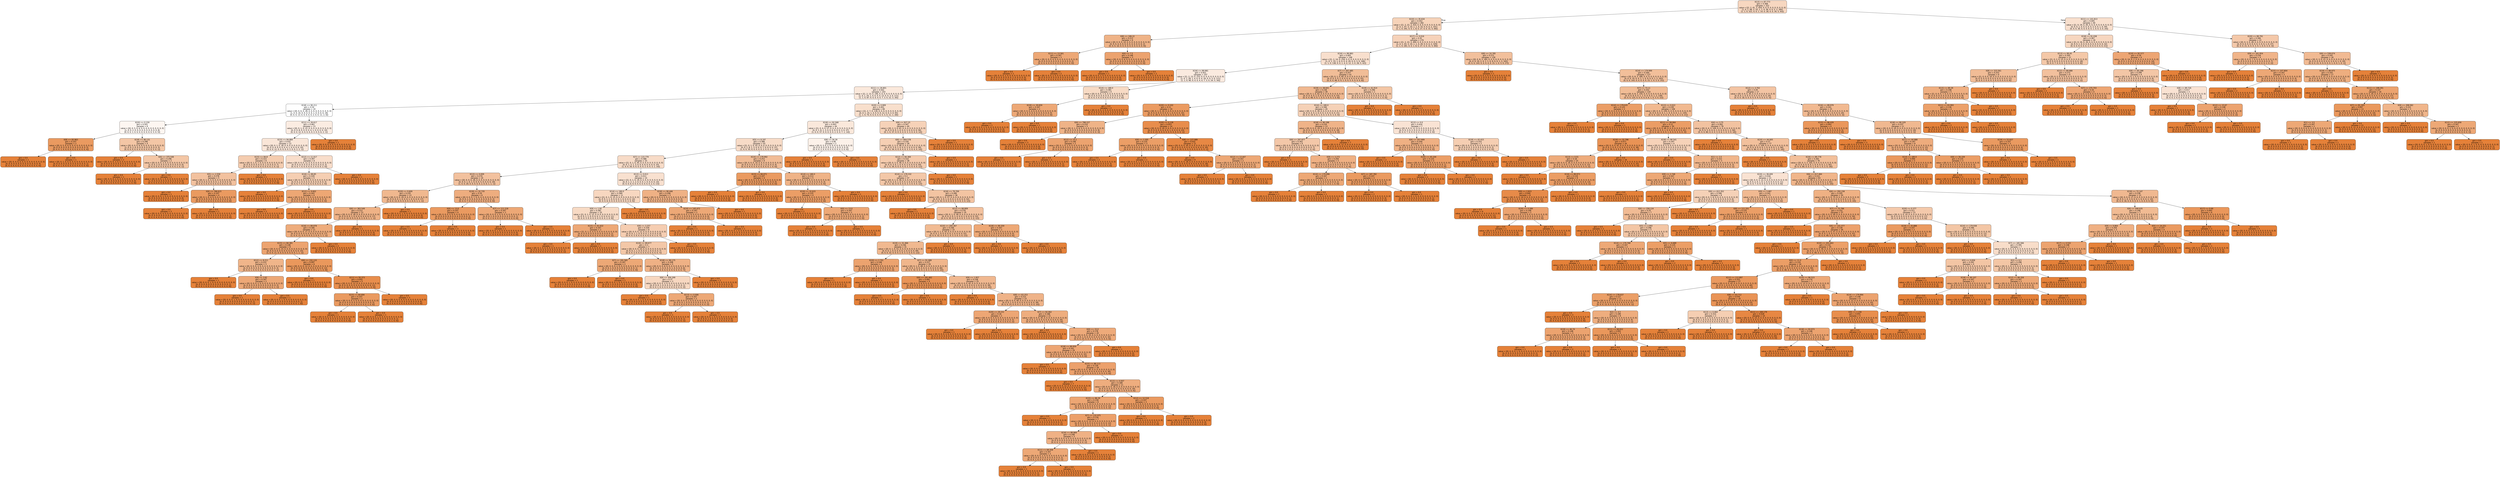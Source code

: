 digraph Tree {
node [shape=box, style="filled, rounded", color="black", fontname=helvetica] ;
edge [fontname=helvetica] ;
0 [label="X[13] <= 87.773\ngini = 0.368\nsamples = 322\nvalue = [[2, 2, 41, 3, 454, 0, 0, 0, 0, 0, 0, 0, 0, 0, 0]\n[1, 0, 1, 48, 3, 10, 1, 1, 4, 36, 0, 0, 5, 2, 390]\n[1, 1, 0, 321, 0, 0, 1, 14, 0, 28, 4, 0, 34, 5, 93]]", fillcolor="#e5813951"] ;
1 [label="X[10] <= 35.634\ngini = 0.352\nsamples = 282\nvalue = [[1, 2, 22, 3, 410, 0, 0, 0, 0, 0, 0, 0, 0, 0, 0]\n[1, 0, 1, 47, 3, 10, 1, 1, 4, 33, 0, 0, 4, 2, 331]\n[1, 1, 0, 291, 0, 0, 1, 8, 0, 27, 4, 0, 31, 5, 69]]", fillcolor="#e5813959"] ;
0 -> 1 [labeldistance=2.5, labelangle=45, headlabel="True"] ;
2 [label="X[8] <= 106.22\ngini = 0.213\nsamples = 6\nvalue = [[0, 0, 0, 0, 10, 0, 0, 0, 0, 0, 0, 0, 0, 0, 0]\n[0, 0, 0, 4, 0, 0, 0, 0, 0, 4, 0, 0, 0, 0, 2]\n[0, 0, 0, 10, 0, 0, 0, 0, 0, 0, 0, 0, 0, 0, 0]]", fillcolor="#e581399a"] ;
1 -> 2 ;
3 [label="X[11] <= 13.561\ngini = 0.167\nsamples = 3\nvalue = [[0, 0, 0, 0, 4, 0, 0, 0, 0, 0, 0, 0, 0, 0, 0]\n[0, 0, 0, 0, 0, 0, 0, 0, 0, 2, 0, 0, 0, 0, 2]\n[0, 0, 0, 4, 0, 0, 0, 0, 0, 0, 0, 0, 0, 0, 0]]", fillcolor="#e58139b0"] ;
2 -> 3 ;
4 [label="gini = 0.0\nsamples = 1\nvalue = [[0, 0, 0, 0, 2, 0, 0, 0, 0, 0, 0, 0, 0, 0, 0]\n[0, 0, 0, 0, 0, 0, 0, 0, 0, 2, 0, 0, 0, 0, 0]\n[0, 0, 0, 2, 0, 0, 0, 0, 0, 0, 0, 0, 0, 0, 0]]", fillcolor="#e58139ff"] ;
3 -> 4 ;
5 [label="gini = 0.0\nsamples = 2\nvalue = [[0, 0, 0, 0, 2, 0, 0, 0, 0, 0, 0, 0, 0, 0, 0]\n[0, 0, 0, 0, 0, 0, 0, 0, 0, 0, 0, 0, 0, 0, 2]\n[0, 0, 0, 2, 0, 0, 0, 0, 0, 0, 0, 0, 0, 0, 0]]", fillcolor="#e58139ff"] ;
3 -> 5 ;
6 [label="X[0] <= 7.5\ngini = 0.148\nsamples = 3\nvalue = [[0, 0, 0, 0, 6, 0, 0, 0, 0, 0, 0, 0, 0, 0, 0]\n[0, 0, 0, 4, 0, 0, 0, 0, 0, 2, 0, 0, 0, 0, 0]\n[0, 0, 0, 6, 0, 0, 0, 0, 0, 0, 0, 0, 0, 0, 0]]", fillcolor="#e58139b9"] ;
2 -> 6 ;
7 [label="gini = 0.0\nsamples = 1\nvalue = [[0, 0, 0, 0, 2, 0, 0, 0, 0, 0, 0, 0, 0, 0, 0]\n[0, 0, 0, 0, 0, 0, 0, 0, 0, 2, 0, 0, 0, 0, 0]\n[0, 0, 0, 2, 0, 0, 0, 0, 0, 0, 0, 0, 0, 0, 0]]", fillcolor="#e58139ff"] ;
6 -> 7 ;
8 [label="gini = 0.0\nsamples = 2\nvalue = [[0, 0, 0, 0, 4, 0, 0, 0, 0, 0, 0, 0, 0, 0, 0]\n[0, 0, 0, 4, 0, 0, 0, 0, 0, 0, 0, 0, 0, 0, 0]\n[0, 0, 0, 4, 0, 0, 0, 0, 0, 0, 0, 0, 0, 0, 0]]", fillcolor="#e58139ff"] ;
6 -> 8 ;
9 [label="X[17] <= 0.016\ngini = 0.35\nsamples = 276\nvalue = [[1, 2, 22, 3, 400, 0, 0, 0, 0, 0, 0, 0, 0, 0, 0]\n[1, 0, 1, 43, 3, 10, 1, 1, 4, 29, 0, 0, 4, 2, 329]\n[1, 1, 0, 281, 0, 0, 1, 8, 0, 27, 4, 0, 31, 5, 69]]", fillcolor="#e581395a"] ;
1 -> 9 ;
10 [label="X[16] <= 89.983\ngini = 0.405\nsamples = 148\nvalue = [[1, 2, 14, 0, 218, 0, 0, 0, 0, 0, 0, 0, 0, 0, 0]\n[1, 0, 1, 33, 1, 6, 0, 0, 4, 20, 0, 0, 3, 0, 166]\n[1, 1, 0, 138, 0, 0, 1, 4, 0, 12, 3, 0, 28, 5, 42]]", fillcolor="#e5813940"] ;
9 -> 10 ;
11 [label="X[16] <= 89.981\ngini = 0.452\nsamples = 107\nvalue = [[1, 2, 13, 0, 153, 0, 0, 0, 0, 0, 0, 0, 0, 0, 0]\n[1, 0, 1, 28, 1, 4, 0, 0, 4, 16, 0, 0, 3, 0, 111]\n[1, 1, 0, 90, 0, 0, 0, 4, 0, 7, 3, 0, 24, 5, 34]]", fillcolor="#e5813929"] ;
10 -> 11 ;
12 [label="X[11] <= 26.801\ngini = 0.442\nsamples = 103\nvalue = [[1, 2, 13, 0, 146, 0, 0, 0, 0, 0, 0, 0, 0, 0, 0]\n[1, 0, 1, 24, 1, 4, 0, 0, 4, 13, 0, 0, 3, 0, 111]\n[1, 1, 0, 87, 0, 0, 0, 4, 0, 7, 3, 0, 22, 3, 34]]", fillcolor="#e581392e"] ;
11 -> 12 ;
13 [label="X[18] <= 90.211\ngini = 0.54\nsamples = 19\nvalue = [[0, 0, 6, 0, 28, 0, 0, 0, 0, 0, 0, 0, 0, 0, 0]\n[1, 0, 0, 10, 0, 0, 0, 0, 4, 1, 0, 0, 0, 0, 18]\n[0, 0, 0, 13, 0, 0, 0, 0, 0, 2, 0, 0, 11, 2, 6]]", fillcolor="#e5813900"] ;
12 -> 13 ;
14 [label="X[20] <= 0.159\ngini = 0.501\nsamples = 6\nvalue = [[0, 0, 5, 0, 6, 0, 0, 0, 0, 0, 0, 0, 0, 0, 0]\n[1, 0, 0, 2, 0, 0, 0, 0, 0, 0, 0, 0, 0, 0, 8]\n[0, 0, 0, 1, 0, 0, 0, 0, 0, 0, 0, 0, 5, 0, 5]]", fillcolor="#e5813912"] ;
13 -> 14 ;
15 [label="X[8] <= 83.963\ngini = 0.107\nsamples = 2\nvalue = [[0, 0, 5, 0, 0, 0, 0, 0, 0, 0, 0, 0, 0, 0, 0]\n[0, 0, 0, 0, 0, 0, 0, 0, 0, 0, 0, 0, 0, 0, 5]\n[0, 0, 0, 1, 0, 0, 0, 0, 0, 0, 0, 0, 0, 0, 4]]", fillcolor="#e58139cd"] ;
14 -> 15 ;
16 [label="gini = 0.0\nsamples = 1\nvalue = [[0, 0, 4, 0, 0, 0, 0, 0, 0, 0, 0, 0, 0, 0, 0]\n[0, 0, 0, 0, 0, 0, 0, 0, 0, 0, 0, 0, 0, 0, 4]\n[0, 0, 0, 0, 0, 0, 0, 0, 0, 0, 0, 0, 0, 0, 4]]", fillcolor="#e58139ff"] ;
15 -> 16 ;
17 [label="gini = 0.0\nsamples = 1\nvalue = [[0, 0, 1, 0, 0, 0, 0, 0, 0, 0, 0, 0, 0, 0, 0]\n[0, 0, 0, 0, 0, 0, 0, 0, 0, 0, 0, 0, 0, 0, 1]\n[0, 0, 0, 1, 0, 0, 0, 0, 0, 0, 0, 0, 0, 0, 0]]", fillcolor="#e58139ff"] ;
15 -> 17 ;
18 [label="X[18] <= 90.131\ngini = 0.296\nsamples = 4\nvalue = [[0, 0, 0, 0, 6, 0, 0, 0, 0, 0, 0, 0, 0, 0, 0]\n[1, 0, 0, 2, 0, 0, 0, 0, 0, 0, 0, 0, 0, 0, 3]\n[0, 0, 0, 0, 0, 0, 0, 0, 0, 0, 0, 0, 5, 0, 1]]", fillcolor="#e5813973"] ;
14 -> 18 ;
19 [label="gini = 0.0\nsamples = 2\nvalue = [[0, 0, 0, 0, 3, 0, 0, 0, 0, 0, 0, 0, 0, 0, 0]\n[0, 0, 0, 0, 0, 0, 0, 0, 0, 0, 0, 0, 0, 0, 3]\n[0, 0, 0, 0, 0, 0, 0, 0, 0, 0, 0, 0, 3, 0, 0]]", fillcolor="#e58139ff"] ;
18 -> 19 ;
20 [label="X[6] <= 375.548\ngini = 0.296\nsamples = 2\nvalue = [[0, 0, 0, 0, 3, 0, 0, 0, 0, 0, 0, 0, 0, 0, 0]\n[1, 0, 0, 2, 0, 0, 0, 0, 0, 0, 0, 0, 0, 0, 0]\n[0, 0, 0, 0, 0, 0, 0, 0, 0, 0, 0, 0, 2, 0, 1]]", fillcolor="#e5813973"] ;
18 -> 20 ;
21 [label="gini = 0.0\nsamples = 1\nvalue = [[0, 0, 0, 0, 2, 0, 0, 0, 0, 0, 0, 0, 0, 0, 0]\n[0, 0, 0, 2, 0, 0, 0, 0, 0, 0, 0, 0, 0, 0, 0]\n[0, 0, 0, 0, 0, 0, 0, 0, 0, 0, 0, 0, 2, 0, 0]]", fillcolor="#e58139ff"] ;
20 -> 21 ;
22 [label="gini = 0.0\nsamples = 1\nvalue = [[0, 0, 0, 0, 1, 0, 0, 0, 0, 0, 0, 0, 0, 0, 0]\n[1, 0, 0, 0, 0, 0, 0, 0, 0, 0, 0, 0, 0, 0, 0]\n[0, 0, 0, 0, 0, 0, 0, 0, 0, 0, 0, 0, 0, 0, 1]]", fillcolor="#e58139ff"] ;
20 -> 22 ;
23 [label="X[11] <= 26.617\ngini = 0.461\nsamples = 13\nvalue = [[0, 0, 1, 0, 22, 0, 0, 0, 0, 0, 0, 0, 0, 0, 0]\n[0, 0, 0, 8, 0, 0, 0, 0, 4, 1, 0, 0, 0, 0, 10]\n[0, 0, 0, 12, 0, 0, 0, 0, 0, 2, 0, 0, 6, 2, 1]]", fillcolor="#e5813925"] ;
13 -> 23 ;
24 [label="X[15] <= 84.884\ngini = 0.432\nsamples = 12\nvalue = [[0, 0, 1, 0, 18, 0, 0, 0, 0, 0, 0, 0, 0, 0, 0]\n[0, 0, 0, 4, 0, 0, 0, 0, 4, 1, 0, 0, 0, 0, 10]\n[0, 0, 0, 12, 0, 0, 0, 0, 0, 2, 0, 0, 2, 2, 1]]", fillcolor="#e5813933"] ;
23 -> 24 ;
25 [label="X[15] <= 84.8\ngini = 0.323\nsamples = 6\nvalue = [[0, 0, 1, 0, 7, 0, 0, 0, 0, 0, 0, 0, 0, 0, 0]\n[0, 0, 0, 0, 0, 0, 0, 0, 0, 1, 0, 0, 0, 0, 7]\n[0, 0, 0, 5, 0, 0, 0, 0, 0, 0, 0, 0, 2, 0, 1]]", fillcolor="#e5813966"] ;
24 -> 25 ;
26 [label="X[5] <= 2.558\ngini = 0.278\nsamples = 5\nvalue = [[0, 0, 1, 0, 5, 0, 0, 0, 0, 0, 0, 0, 0, 0, 0]\n[0, 0, 0, 0, 0, 0, 0, 0, 0, 1, 0, 0, 0, 0, 5]\n[0, 0, 0, 5, 0, 0, 0, 0, 0, 0, 0, 0, 0, 0, 1]]", fillcolor="#e581397c"] ;
25 -> 26 ;
27 [label="gini = 0.0\nsamples = 1\nvalue = [[0, 0, 0, 0, 1, 0, 0, 0, 0, 0, 0, 0, 0, 0, 0]\n[0, 0, 0, 0, 0, 0, 0, 0, 0, 1, 0, 0, 0, 0, 0]\n[0, 0, 0, 0, 0, 0, 0, 0, 0, 0, 0, 0, 0, 0, 1]]", fillcolor="#e58139ff"] ;
26 -> 27 ;
28 [label="X[6] <= 766.615\ngini = 0.107\nsamples = 4\nvalue = [[0, 0, 1, 0, 4, 0, 0, 0, 0, 0, 0, 0, 0, 0, 0]\n[0, 0, 0, 0, 0, 0, 0, 0, 0, 0, 0, 0, 0, 0, 5]\n[0, 0, 0, 5, 0, 0, 0, 0, 0, 0, 0, 0, 0, 0, 0]]", fillcolor="#e58139cd"] ;
26 -> 28 ;
29 [label="gini = 0.0\nsamples = 3\nvalue = [[0, 0, 0, 0, 4, 0, 0, 0, 0, 0, 0, 0, 0, 0, 0]\n[0, 0, 0, 0, 0, 0, 0, 0, 0, 0, 0, 0, 0, 0, 4]\n[0, 0, 0, 4, 0, 0, 0, 0, 0, 0, 0, 0, 0, 0, 0]]", fillcolor="#e58139ff"] ;
28 -> 29 ;
30 [label="gini = 0.0\nsamples = 1\nvalue = [[0, 0, 1, 0, 0, 0, 0, 0, 0, 0, 0, 0, 0, 0, 0]\n[0, 0, 0, 0, 0, 0, 0, 0, 0, 0, 0, 0, 0, 0, 1]\n[0, 0, 0, 1, 0, 0, 0, 0, 0, 0, 0, 0, 0, 0, 0]]", fillcolor="#e58139ff"] ;
28 -> 30 ;
31 [label="gini = 0.0\nsamples = 1\nvalue = [[0, 0, 0, 0, 2, 0, 0, 0, 0, 0, 0, 0, 0, 0, 0]\n[0, 0, 0, 0, 0, 0, 0, 0, 0, 0, 0, 0, 0, 0, 2]\n[0, 0, 0, 0, 0, 0, 0, 0, 0, 0, 0, 0, 2, 0, 0]]", fillcolor="#e58139ff"] ;
25 -> 31 ;
32 [label="X[12] <= 11.017\ngini = 0.397\nsamples = 6\nvalue = [[0, 0, 0, 0, 11, 0, 0, 0, 0, 0, 0, 0, 0, 0, 0]\n[0, 0, 0, 4, 0, 0, 0, 0, 4, 0, 0, 0, 0, 0, 3]\n[0, 0, 0, 7, 0, 0, 0, 0, 0, 2, 0, 0, 0, 2, 0]]", fillcolor="#e5813944"] ;
24 -> 32 ;
33 [label="X[16] <= 89.85\ngini = 0.329\nsamples = 5\nvalue = [[0, 0, 0, 0, 9, 0, 0, 0, 0, 0, 0, 0, 0, 0, 0]\n[0, 0, 0, 2, 0, 0, 0, 0, 4, 0, 0, 0, 0, 0, 3]\n[0, 0, 0, 7, 0, 0, 0, 0, 0, 0, 0, 0, 0, 2, 0]]", fillcolor="#e5813963"] ;
32 -> 33 ;
34 [label="gini = 0.0\nsamples = 1\nvalue = [[0, 0, 0, 0, 2, 0, 0, 0, 0, 0, 0, 0, 0, 0, 0]\n[0, 0, 0, 2, 0, 0, 0, 0, 0, 0, 0, 0, 0, 0, 0]\n[0, 0, 0, 0, 0, 0, 0, 0, 0, 0, 0, 0, 0, 2, 0]]", fillcolor="#e58139ff"] ;
33 -> 34 ;
35 [label="X[12] <= 9.602\ngini = 0.163\nsamples = 4\nvalue = [[0, 0, 0, 0, 7, 0, 0, 0, 0, 0, 0, 0, 0, 0, 0]\n[0, 0, 0, 0, 0, 0, 0, 0, 4, 0, 0, 0, 0, 0, 3]\n[0, 0, 0, 7, 0, 0, 0, 0, 0, 0, 0, 0, 0, 0, 0]]", fillcolor="#e58139b2"] ;
33 -> 35 ;
36 [label="gini = 0.0\nsamples = 2\nvalue = [[0, 0, 0, 0, 4, 0, 0, 0, 0, 0, 0, 0, 0, 0, 0]\n[0, 0, 0, 0, 0, 0, 0, 0, 4, 0, 0, 0, 0, 0, 0]\n[0, 0, 0, 4, 0, 0, 0, 0, 0, 0, 0, 0, 0, 0, 0]]", fillcolor="#e58139ff"] ;
35 -> 36 ;
37 [label="gini = 0.0\nsamples = 2\nvalue = [[0, 0, 0, 0, 3, 0, 0, 0, 0, 0, 0, 0, 0, 0, 0]\n[0, 0, 0, 0, 0, 0, 0, 0, 0, 0, 0, 0, 0, 0, 3]\n[0, 0, 0, 3, 0, 0, 0, 0, 0, 0, 0, 0, 0, 0, 0]]", fillcolor="#e58139ff"] ;
35 -> 37 ;
38 [label="gini = 0.0\nsamples = 1\nvalue = [[0, 0, 0, 0, 2, 0, 0, 0, 0, 0, 0, 0, 0, 0, 0]\n[0, 0, 0, 2, 0, 0, 0, 0, 0, 0, 0, 0, 0, 0, 0]\n[0, 0, 0, 0, 0, 0, 0, 0, 0, 2, 0, 0, 0, 0, 0]]", fillcolor="#e58139ff"] ;
32 -> 38 ;
39 [label="gini = 0.0\nsamples = 1\nvalue = [[0, 0, 0, 0, 4, 0, 0, 0, 0, 0, 0, 0, 0, 0, 0]\n[0, 0, 0, 4, 0, 0, 0, 0, 0, 0, 0, 0, 0, 0, 0]\n[0, 0, 0, 0, 0, 0, 0, 0, 0, 0, 0, 0, 4, 0, 0]]", fillcolor="#e58139ff"] ;
23 -> 39 ;
40 [label="X[20] <= 0.909\ngini = 0.401\nsamples = 84\nvalue = [[1, 2, 7, 0, 118, 0, 0, 0, 0, 0, 0, 0, 0, 0, 0]\n[0, 0, 1, 14, 1, 4, 0, 0, 0, 12, 0, 0, 3, 0, 93]\n[1, 1, 0, 74, 0, 0, 0, 4, 0, 5, 3, 0, 11, 1, 28]]", fillcolor="#e5813941"] ;
12 -> 40 ;
41 [label="X[18] <= 92.568\ngini = 0.443\nsamples = 44\nvalue = [[1, 0, 4, 0, 57, 0, 0, 0, 0, 0, 0, 0, 0, 0, 0]\n[0, 0, 1, 8, 1, 3, 0, 0, 0, 9, 0, 0, 3, 0, 37]\n[1, 0, 0, 37, 0, 0, 0, 0, 0, 2, 0, 0, 7, 1, 14]]", fillcolor="#e581392e"] ;
40 -> 41 ;
42 [label="X[5] <= 8.197\ngini = 0.388\nsamples = 42\nvalue = [[1, 0, 1, 0, 55, 0, 0, 0, 0, 0, 0, 0, 0, 0, 0]\n[0, 0, 1, 8, 1, 3, 0, 0, 0, 7, 0, 0, 0, 0, 37]\n[1, 0, 0, 35, 0, 0, 0, 0, 0, 2, 0, 0, 4, 1, 14]]", fillcolor="#e5813948"] ;
41 -> 42 ;
43 [label="X[7] <= 115.779\ngini = 0.388\nsamples = 33\nvalue = [[1, 0, 1, 0, 45, 0, 0, 0, 0, 0, 0, 0, 0, 0, 0]\n[0, 0, 1, 3, 1, 3, 0, 0, 0, 6, 0, 0, 0, 0, 33]\n[1, 0, 0, 26, 0, 0, 0, 0, 0, 2, 0, 0, 3, 1, 14]]", fillcolor="#e5813948"] ;
42 -> 43 ;
44 [label="X[13] <= 0.009\ngini = 0.274\nsamples = 19\nvalue = [[0, 0, 0, 0, 26, 0, 0, 0, 0, 0, 0, 0, 0, 0, 0]\n[0, 0, 0, 1, 0, 1, 0, 0, 0, 5, 0, 0, 0, 0, 19]\n[1, 0, 0, 20, 0, 0, 0, 0, 0, 2, 0, 0, 1, 1, 1]]", fillcolor="#e581397d"] ;
43 -> 44 ;
45 [label="X[20] <= 0.609\ngini = 0.235\nsamples = 13\nvalue = [[0, 0, 0, 0, 19, 0, 0, 0, 0, 0, 0, 0, 0, 0, 0]\n[0, 0, 0, 0, 0, 1, 0, 0, 0, 1, 0, 0, 0, 0, 17]\n[1, 0, 0, 13, 0, 0, 0, 0, 0, 2, 0, 0, 1, 1, 1]]", fillcolor="#e5813990"] ;
44 -> 45 ;
46 [label="X[6] <= 363.549\ngini = 0.212\nsamples = 12\nvalue = [[0, 0, 0, 0, 18, 0, 0, 0, 0, 0, 0, 0, 0, 0, 0]\n[0, 0, 0, 0, 0, 1, 0, 0, 0, 0, 0, 0, 0, 0, 17]\n[1, 0, 0, 12, 0, 0, 0, 0, 0, 2, 0, 0, 1, 1, 1]]", fillcolor="#e581399b"] ;
45 -> 46 ;
47 [label="X[16] <= 89.978\ngini = 0.185\nsamples = 11\nvalue = [[0, 0, 0, 0, 17, 0, 0, 0, 0, 0, 0, 0, 0, 0, 0]\n[0, 0, 0, 0, 0, 0, 0, 0, 0, 0, 0, 0, 0, 0, 17]\n[1, 0, 0, 11, 0, 0, 0, 0, 0, 2, 0, 0, 1, 1, 1]]", fillcolor="#e58139a8"] ;
46 -> 47 ;
48 [label="X[15] <= 84.381\ngini = 0.148\nsamples = 9\nvalue = [[0, 0, 0, 0, 15, 0, 0, 0, 0, 0, 0, 0, 0, 0, 0]\n[0, 0, 0, 0, 0, 0, 0, 0, 0, 0, 0, 0, 0, 0, 15]\n[1, 0, 0, 11, 0, 0, 0, 0, 0, 0, 0, 0, 1, 1, 1]]", fillcolor="#e58139b9"] ;
47 -> 48 ;
49 [label="X[12] <= 8.211\ngini = 0.222\nsamples = 3\nvalue = [[0, 0, 0, 0, 3, 0, 0, 0, 0, 0, 0, 0, 0, 0, 0]\n[0, 0, 0, 0, 0, 0, 0, 0, 0, 0, 0, 0, 0, 0, 3]\n[0, 0, 0, 1, 0, 0, 0, 0, 0, 0, 0, 0, 0, 1, 1]]", fillcolor="#e5813996"] ;
48 -> 49 ;
50 [label="gini = 0.0\nsamples = 1\nvalue = [[0, 0, 0, 0, 1, 0, 0, 0, 0, 0, 0, 0, 0, 0, 0]\n[0, 0, 0, 0, 0, 0, 0, 0, 0, 0, 0, 0, 0, 0, 1]\n[0, 0, 0, 1, 0, 0, 0, 0, 0, 0, 0, 0, 0, 0, 0]]", fillcolor="#e58139ff"] ;
49 -> 50 ;
51 [label="X[9] <= 2.62\ngini = 0.167\nsamples = 2\nvalue = [[0, 0, 0, 0, 2, 0, 0, 0, 0, 0, 0, 0, 0, 0, 0]\n[0, 0, 0, 0, 0, 0, 0, 0, 0, 0, 0, 0, 0, 0, 2]\n[0, 0, 0, 0, 0, 0, 0, 0, 0, 0, 0, 0, 0, 1, 1]]", fillcolor="#e58139b0"] ;
49 -> 51 ;
52 [label="gini = 0.0\nsamples = 1\nvalue = [[0, 0, 0, 0, 1, 0, 0, 0, 0, 0, 0, 0, 0, 0, 0]\n[0, 0, 0, 0, 0, 0, 0, 0, 0, 0, 0, 0, 0, 0, 1]\n[0, 0, 0, 0, 0, 0, 0, 0, 0, 0, 0, 0, 0, 0, 1]]", fillcolor="#e58139ff"] ;
51 -> 52 ;
53 [label="gini = 0.0\nsamples = 1\nvalue = [[0, 0, 0, 0, 1, 0, 0, 0, 0, 0, 0, 0, 0, 0, 0]\n[0, 0, 0, 0, 0, 0, 0, 0, 0, 0, 0, 0, 0, 0, 1]\n[0, 0, 0, 0, 0, 0, 0, 0, 0, 0, 0, 0, 0, 1, 0]]", fillcolor="#e58139ff"] ;
51 -> 53 ;
54 [label="X[6] <= 232.133\ngini = 0.097\nsamples = 6\nvalue = [[0, 0, 0, 0, 12, 0, 0, 0, 0, 0, 0, 0, 0, 0, 0]\n[0, 0, 0, 0, 0, 0, 0, 0, 0, 0, 0, 0, 0, 0, 12]\n[1, 0, 0, 10, 0, 0, 0, 0, 0, 0, 0, 0, 1, 0, 0]]", fillcolor="#e58139d1"] ;
48 -> 54 ;
55 [label="gini = 0.0\nsamples = 1\nvalue = [[0, 0, 0, 0, 1, 0, 0, 0, 0, 0, 0, 0, 0, 0, 0]\n[0, 0, 0, 0, 0, 0, 0, 0, 0, 0, 0, 0, 0, 0, 1]\n[1, 0, 0, 0, 0, 0, 0, 0, 0, 0, 0, 0, 0, 0, 0]]", fillcolor="#e58139ff"] ;
54 -> 55 ;
56 [label="X[11] <= 50.373\ngini = 0.055\nsamples = 5\nvalue = [[0, 0, 0, 0, 11, 0, 0, 0, 0, 0, 0, 0, 0, 0, 0]\n[0, 0, 0, 0, 0, 0, 0, 0, 0, 0, 0, 0, 0, 0, 11]\n[0, 0, 0, 10, 0, 0, 0, 0, 0, 0, 0, 0, 1, 0, 0]]", fillcolor="#e58139e5"] ;
54 -> 56 ;
57 [label="X[15] <= 84.694\ngini = 0.107\nsamples = 2\nvalue = [[0, 0, 0, 0, 5, 0, 0, 0, 0, 0, 0, 0, 0, 0, 0]\n[0, 0, 0, 0, 0, 0, 0, 0, 0, 0, 0, 0, 0, 0, 5]\n[0, 0, 0, 4, 0, 0, 0, 0, 0, 0, 0, 0, 1, 0, 0]]", fillcolor="#e58139cd"] ;
56 -> 57 ;
58 [label="gini = 0.0\nsamples = 1\nvalue = [[0, 0, 0, 0, 4, 0, 0, 0, 0, 0, 0, 0, 0, 0, 0]\n[0, 0, 0, 0, 0, 0, 0, 0, 0, 0, 0, 0, 0, 0, 4]\n[0, 0, 0, 4, 0, 0, 0, 0, 0, 0, 0, 0, 0, 0, 0]]", fillcolor="#e58139ff"] ;
57 -> 58 ;
59 [label="gini = 0.0\nsamples = 1\nvalue = [[0, 0, 0, 0, 1, 0, 0, 0, 0, 0, 0, 0, 0, 0, 0]\n[0, 0, 0, 0, 0, 0, 0, 0, 0, 0, 0, 0, 0, 0, 1]\n[0, 0, 0, 0, 0, 0, 0, 0, 0, 0, 0, 0, 1, 0, 0]]", fillcolor="#e58139ff"] ;
57 -> 59 ;
60 [label="gini = 0.0\nsamples = 3\nvalue = [[0, 0, 0, 0, 6, 0, 0, 0, 0, 0, 0, 0, 0, 0, 0]\n[0, 0, 0, 0, 0, 0, 0, 0, 0, 0, 0, 0, 0, 0, 6]\n[0, 0, 0, 6, 0, 0, 0, 0, 0, 0, 0, 0, 0, 0, 0]]", fillcolor="#e58139ff"] ;
56 -> 60 ;
61 [label="gini = 0.0\nsamples = 2\nvalue = [[0, 0, 0, 0, 2, 0, 0, 0, 0, 0, 0, 0, 0, 0, 0]\n[0, 0, 0, 0, 0, 0, 0, 0, 0, 0, 0, 0, 0, 0, 2]\n[0, 0, 0, 0, 0, 0, 0, 0, 0, 2, 0, 0, 0, 0, 0]]", fillcolor="#e58139ff"] ;
47 -> 61 ;
62 [label="gini = 0.0\nsamples = 1\nvalue = [[0, 0, 0, 0, 1, 0, 0, 0, 0, 0, 0, 0, 0, 0, 0]\n[0, 0, 0, 0, 0, 1, 0, 0, 0, 0, 0, 0, 0, 0, 0]\n[0, 0, 0, 1, 0, 0, 0, 0, 0, 0, 0, 0, 0, 0, 0]]", fillcolor="#e58139ff"] ;
46 -> 62 ;
63 [label="gini = 0.0\nsamples = 1\nvalue = [[0, 0, 0, 0, 1, 0, 0, 0, 0, 0, 0, 0, 0, 0, 0]\n[0, 0, 0, 0, 0, 0, 0, 0, 0, 1, 0, 0, 0, 0, 0]\n[0, 0, 0, 1, 0, 0, 0, 0, 0, 0, 0, 0, 0, 0, 0]]", fillcolor="#e58139ff"] ;
45 -> 63 ;
64 [label="X[19] <= 32.735\ngini = 0.19\nsamples = 6\nvalue = [[0, 0, 0, 0, 7, 0, 0, 0, 0, 0, 0, 0, 0, 0, 0]\n[0, 0, 0, 1, 0, 0, 0, 0, 0, 4, 0, 0, 0, 0, 2]\n[0, 0, 0, 7, 0, 0, 0, 0, 0, 0, 0, 0, 0, 0, 0]]", fillcolor="#e58139a5"] ;
44 -> 64 ;
65 [label="X[0] <= 13.0\ngini = 0.107\nsamples = 4\nvalue = [[0, 0, 0, 0, 5, 0, 0, 0, 0, 0, 0, 0, 0, 0, 0]\n[0, 0, 0, 0, 0, 0, 0, 0, 0, 4, 0, 0, 0, 0, 1]\n[0, 0, 0, 5, 0, 0, 0, 0, 0, 0, 0, 0, 0, 0, 0]]", fillcolor="#e58139cd"] ;
64 -> 65 ;
66 [label="gini = 0.0\nsamples = 1\nvalue = [[0, 0, 0, 0, 1, 0, 0, 0, 0, 0, 0, 0, 0, 0, 0]\n[0, 0, 0, 0, 0, 0, 0, 0, 0, 0, 0, 0, 0, 0, 1]\n[0, 0, 0, 1, 0, 0, 0, 0, 0, 0, 0, 0, 0, 0, 0]]", fillcolor="#e58139ff"] ;
65 -> 66 ;
67 [label="gini = 0.0\nsamples = 3\nvalue = [[0, 0, 0, 0, 4, 0, 0, 0, 0, 0, 0, 0, 0, 0, 0]\n[0, 0, 0, 0, 0, 0, 0, 0, 0, 4, 0, 0, 0, 0, 0]\n[0, 0, 0, 4, 0, 0, 0, 0, 0, 0, 0, 0, 0, 0, 0]]", fillcolor="#e58139ff"] ;
65 -> 67 ;
68 [label="X[7] <= 111.218\ngini = 0.167\nsamples = 2\nvalue = [[0, 0, 0, 0, 2, 0, 0, 0, 0, 0, 0, 0, 0, 0, 0]\n[0, 0, 0, 1, 0, 0, 0, 0, 0, 0, 0, 0, 0, 0, 1]\n[0, 0, 0, 2, 0, 0, 0, 0, 0, 0, 0, 0, 0, 0, 0]]", fillcolor="#e58139b0"] ;
64 -> 68 ;
69 [label="gini = 0.0\nsamples = 1\nvalue = [[0, 0, 0, 0, 1, 0, 0, 0, 0, 0, 0, 0, 0, 0, 0]\n[0, 0, 0, 1, 0, 0, 0, 0, 0, 0, 0, 0, 0, 0, 0]\n[0, 0, 0, 1, 0, 0, 0, 0, 0, 0, 0, 0, 0, 0, 0]]", fillcolor="#e58139ff"] ;
68 -> 69 ;
70 [label="gini = 0.0\nsamples = 1\nvalue = [[0, 0, 0, 0, 1, 0, 0, 0, 0, 0, 0, 0, 0, 0, 0]\n[0, 0, 0, 0, 0, 0, 0, 0, 0, 0, 0, 0, 0, 0, 1]\n[0, 0, 0, 1, 0, 0, 0, 0, 0, 0, 0, 0, 0, 0, 0]]", fillcolor="#e58139ff"] ;
68 -> 70 ;
71 [label="X[13] <= 0.013\ngini = 0.411\nsamples = 14\nvalue = [[1, 0, 1, 0, 19, 0, 0, 0, 0, 0, 0, 0, 0, 0, 0]\n[0, 0, 1, 2, 1, 2, 0, 0, 0, 1, 0, 0, 0, 0, 14]\n[0, 0, 0, 6, 0, 0, 0, 0, 0, 0, 0, 0, 2, 0, 13]]", fillcolor="#e581393d"] ;
43 -> 71 ;
72 [label="X[14] <= 180.0\ngini = 0.369\nsamples = 11\nvalue = [[1, 0, 1, 0, 15, 0, 0, 0, 0, 0, 0, 0, 0, 0, 0]\n[0, 0, 0, 1, 1, 0, 0, 0, 0, 1, 0, 0, 0, 0, 14]\n[0, 0, 0, 6, 0, 0, 0, 0, 0, 0, 0, 0, 2, 0, 9]]", fillcolor="#e5813951"] ;
71 -> 72 ;
73 [label="X[9] <= 1.92\ngini = 0.381\nsamples = 10\nvalue = [[1, 0, 1, 0, 12, 0, 0, 0, 0, 0, 0, 0, 0, 0, 0]\n[0, 0, 0, 1, 1, 0, 0, 0, 0, 1, 0, 0, 0, 0, 11]\n[0, 0, 0, 3, 0, 0, 0, 0, 0, 0, 0, 0, 2, 0, 9]]", fillcolor="#e581394b"] ;
72 -> 73 ;
74 [label="X[15] <= 81.632\ngini = 0.167\nsamples = 2\nvalue = [[1, 0, 1, 0, 0, 0, 0, 0, 0, 0, 0, 0, 0, 0, 0]\n[0, 0, 0, 0, 0, 0, 0, 0, 0, 0, 0, 0, 0, 0, 2]\n[0, 0, 0, 0, 0, 0, 0, 0, 0, 0, 0, 0, 0, 0, 2]]", fillcolor="#e58139b0"] ;
73 -> 74 ;
75 [label="gini = 0.0\nsamples = 1\nvalue = [[0, 0, 1, 0, 0, 0, 0, 0, 0, 0, 0, 0, 0, 0, 0]\n[0, 0, 0, 0, 0, 0, 0, 0, 0, 0, 0, 0, 0, 0, 1]\n[0, 0, 0, 0, 0, 0, 0, 0, 0, 0, 0, 0, 0, 0, 1]]", fillcolor="#e58139ff"] ;
74 -> 75 ;
76 [label="gini = 0.0\nsamples = 1\nvalue = [[1, 0, 0, 0, 0, 0, 0, 0, 0, 0, 0, 0, 0, 0, 0]\n[0, 0, 0, 0, 0, 0, 0, 0, 0, 0, 0, 0, 0, 0, 1]\n[0, 0, 0, 0, 0, 0, 0, 0, 0, 0, 0, 0, 0, 0, 1]]", fillcolor="#e58139ff"] ;
74 -> 76 ;
77 [label="X[9] <= 3.257\ngini = 0.329\nsamples = 8\nvalue = [[0, 0, 0, 0, 12, 0, 0, 0, 0, 0, 0, 0, 0, 0, 0]\n[0, 0, 0, 1, 1, 0, 0, 0, 0, 1, 0, 0, 0, 0, 9]\n[0, 0, 0, 3, 0, 0, 0, 0, 0, 0, 0, 0, 2, 0, 7]]", fillcolor="#e5813964"] ;
73 -> 77 ;
78 [label="X[16] <= 89.677\ngini = 0.3\nsamples = 7\nvalue = [[0, 0, 0, 0, 10, 0, 0, 0, 0, 0, 0, 0, 0, 0, 0]\n[0, 0, 0, 1, 1, 0, 0, 0, 0, 1, 0, 0, 0, 0, 7]\n[0, 0, 0, 3, 0, 0, 0, 0, 0, 0, 0, 0, 0, 0, 7]]", fillcolor="#e5813971"] ;
77 -> 78 ;
79 [label="X[7] <= 191.565\ngini = 0.167\nsamples = 2\nvalue = [[0, 0, 0, 0, 2, 0, 0, 0, 0, 0, 0, 0, 0, 0, 0]\n[0, 0, 0, 1, 0, 0, 0, 0, 0, 0, 0, 0, 0, 0, 1]\n[0, 0, 0, 2, 0, 0, 0, 0, 0, 0, 0, 0, 0, 0, 0]]", fillcolor="#e58139b0"] ;
78 -> 79 ;
80 [label="gini = 0.0\nsamples = 1\nvalue = [[0, 0, 0, 0, 1, 0, 0, 0, 0, 0, 0, 0, 0, 0, 0]\n[0, 0, 0, 0, 0, 0, 0, 0, 0, 0, 0, 0, 0, 0, 1]\n[0, 0, 0, 1, 0, 0, 0, 0, 0, 0, 0, 0, 0, 0, 0]]", fillcolor="#e58139ff"] ;
79 -> 80 ;
81 [label="gini = 0.0\nsamples = 1\nvalue = [[0, 0, 0, 0, 1, 0, 0, 0, 0, 0, 0, 0, 0, 0, 0]\n[0, 0, 0, 1, 0, 0, 0, 0, 0, 0, 0, 0, 0, 0, 0]\n[0, 0, 0, 1, 0, 0, 0, 0, 0, 0, 0, 0, 0, 0, 0]]", fillcolor="#e58139ff"] ;
79 -> 81 ;
82 [label="X[18] <= 90.175\ngini = 0.208\nsamples = 5\nvalue = [[0, 0, 0, 0, 8, 0, 0, 0, 0, 0, 0, 0, 0, 0, 0]\n[0, 0, 0, 0, 1, 0, 0, 0, 0, 1, 0, 0, 0, 0, 6]\n[0, 0, 0, 1, 0, 0, 0, 0, 0, 0, 0, 0, 0, 0, 7]]", fillcolor="#e581399d"] ;
78 -> 82 ;
83 [label="X[6] <= 356.299\ngini = 0.37\nsamples = 3\nvalue = [[0, 0, 0, 0, 3, 0, 0, 0, 0, 0, 0, 0, 0, 0, 0]\n[0, 0, 0, 0, 1, 0, 0, 0, 0, 1, 0, 0, 0, 0, 1]\n[0, 0, 0, 1, 0, 0, 0, 0, 0, 0, 0, 0, 0, 0, 2]]", fillcolor="#e5813950"] ;
82 -> 83 ;
84 [label="gini = 0.0\nsamples = 1\nvalue = [[0, 0, 0, 0, 1, 0, 0, 0, 0, 0, 0, 0, 0, 0, 0]\n[0, 0, 0, 0, 0, 0, 0, 0, 0, 1, 0, 0, 0, 0, 0]\n[0, 0, 0, 1, 0, 0, 0, 0, 0, 0, 0, 0, 0, 0, 0]]", fillcolor="#e58139ff"] ;
83 -> 84 ;
85 [label="X[13] <= 0.006\ngini = 0.167\nsamples = 2\nvalue = [[0, 0, 0, 0, 2, 0, 0, 0, 0, 0, 0, 0, 0, 0, 0]\n[0, 0, 0, 0, 1, 0, 0, 0, 0, 0, 0, 0, 0, 0, 1]\n[0, 0, 0, 0, 0, 0, 0, 0, 0, 0, 0, 0, 0, 0, 2]]", fillcolor="#e58139b0"] ;
83 -> 85 ;
86 [label="gini = 0.0\nsamples = 1\nvalue = [[0, 0, 0, 0, 1, 0, 0, 0, 0, 0, 0, 0, 0, 0, 0]\n[0, 0, 0, 0, 0, 0, 0, 0, 0, 0, 0, 0, 0, 0, 1]\n[0, 0, 0, 0, 0, 0, 0, 0, 0, 0, 0, 0, 0, 0, 1]]", fillcolor="#e58139ff"] ;
85 -> 86 ;
87 [label="gini = 0.0\nsamples = 1\nvalue = [[0, 0, 0, 0, 1, 0, 0, 0, 0, 0, 0, 0, 0, 0, 0]\n[0, 0, 0, 0, 1, 0, 0, 0, 0, 0, 0, 0, 0, 0, 0]\n[0, 0, 0, 0, 0, 0, 0, 0, 0, 0, 0, 0, 0, 0, 1]]", fillcolor="#e58139ff"] ;
85 -> 87 ;
88 [label="gini = 0.0\nsamples = 2\nvalue = [[0, 0, 0, 0, 5, 0, 0, 0, 0, 0, 0, 0, 0, 0, 0]\n[0, 0, 0, 0, 0, 0, 0, 0, 0, 0, 0, 0, 0, 0, 5]\n[0, 0, 0, 0, 0, 0, 0, 0, 0, 0, 0, 0, 0, 0, 5]]", fillcolor="#e58139ff"] ;
82 -> 88 ;
89 [label="gini = 0.0\nsamples = 1\nvalue = [[0, 0, 0, 0, 2, 0, 0, 0, 0, 0, 0, 0, 0, 0, 0]\n[0, 0, 0, 0, 0, 0, 0, 0, 0, 0, 0, 0, 0, 0, 2]\n[0, 0, 0, 0, 0, 0, 0, 0, 0, 0, 0, 0, 2, 0, 0]]", fillcolor="#e58139ff"] ;
77 -> 89 ;
90 [label="gini = 0.0\nsamples = 1\nvalue = [[0, 0, 0, 0, 3, 0, 0, 0, 0, 0, 0, 0, 0, 0, 0]\n[0, 0, 0, 0, 0, 0, 0, 0, 0, 0, 0, 0, 0, 0, 3]\n[0, 0, 0, 3, 0, 0, 0, 0, 0, 0, 0, 0, 0, 0, 0]]", fillcolor="#e58139ff"] ;
72 -> 90 ;
91 [label="X[18] <= 90.446\ngini = 0.208\nsamples = 3\nvalue = [[0, 0, 0, 0, 4, 0, 0, 0, 0, 0, 0, 0, 0, 0, 0]\n[0, 0, 1, 1, 0, 2, 0, 0, 0, 0, 0, 0, 0, 0, 0]\n[0, 0, 0, 0, 0, 0, 0, 0, 0, 0, 0, 0, 0, 0, 4]]", fillcolor="#e581399d"] ;
71 -> 91 ;
92 [label="X[10] <= 145.472\ngini = 0.167\nsamples = 2\nvalue = [[0, 0, 0, 0, 2, 0, 0, 0, 0, 0, 0, 0, 0, 0, 0]\n[0, 0, 1, 1, 0, 0, 0, 0, 0, 0, 0, 0, 0, 0, 0]\n[0, 0, 0, 0, 0, 0, 0, 0, 0, 0, 0, 0, 0, 0, 2]]", fillcolor="#e58139b0"] ;
91 -> 92 ;
93 [label="gini = 0.0\nsamples = 1\nvalue = [[0, 0, 0, 0, 1, 0, 0, 0, 0, 0, 0, 0, 0, 0, 0]\n[0, 0, 1, 0, 0, 0, 0, 0, 0, 0, 0, 0, 0, 0, 0]\n[0, 0, 0, 0, 0, 0, 0, 0, 0, 0, 0, 0, 0, 0, 1]]", fillcolor="#e58139ff"] ;
92 -> 93 ;
94 [label="gini = 0.0\nsamples = 1\nvalue = [[0, 0, 0, 0, 1, 0, 0, 0, 0, 0, 0, 0, 0, 0, 0]\n[0, 0, 0, 1, 0, 0, 0, 0, 0, 0, 0, 0, 0, 0, 0]\n[0, 0, 0, 0, 0, 0, 0, 0, 0, 0, 0, 0, 0, 0, 1]]", fillcolor="#e58139ff"] ;
92 -> 94 ;
95 [label="gini = 0.0\nsamples = 1\nvalue = [[0, 0, 0, 0, 2, 0, 0, 0, 0, 0, 0, 0, 0, 0, 0]\n[0, 0, 0, 0, 0, 2, 0, 0, 0, 0, 0, 0, 0, 0, 0]\n[0, 0, 0, 0, 0, 0, 0, 0, 0, 0, 0, 0, 0, 0, 2]]", fillcolor="#e58139ff"] ;
91 -> 95 ;
96 [label="X[14] <= 179.992\ngini = 0.253\nsamples = 9\nvalue = [[0, 0, 0, 0, 10, 0, 0, 0, 0, 0, 0, 0, 0, 0, 0]\n[0, 0, 0, 5, 0, 0, 0, 0, 0, 1, 0, 0, 0, 0, 4]\n[0, 0, 0, 9, 0, 0, 0, 0, 0, 0, 0, 0, 1, 0, 0]]", fillcolor="#e5813987"] ;
42 -> 96 ;
97 [label="X[15] <= 84.071\ngini = 0.107\nsamples = 4\nvalue = [[0, 0, 0, 0, 5, 0, 0, 0, 0, 0, 0, 0, 0, 0, 0]\n[0, 0, 0, 4, 0, 0, 0, 0, 0, 1, 0, 0, 0, 0, 0]\n[0, 0, 0, 5, 0, 0, 0, 0, 0, 0, 0, 0, 0, 0, 0]]", fillcolor="#e58139cd"] ;
96 -> 97 ;
98 [label="gini = 0.0\nsamples = 1\nvalue = [[0, 0, 0, 0, 1, 0, 0, 0, 0, 0, 0, 0, 0, 0, 0]\n[0, 0, 0, 0, 0, 0, 0, 0, 0, 1, 0, 0, 0, 0, 0]\n[0, 0, 0, 1, 0, 0, 0, 0, 0, 0, 0, 0, 0, 0, 0]]", fillcolor="#e58139ff"] ;
97 -> 98 ;
99 [label="gini = 0.0\nsamples = 3\nvalue = [[0, 0, 0, 0, 4, 0, 0, 0, 0, 0, 0, 0, 0, 0, 0]\n[0, 0, 0, 4, 0, 0, 0, 0, 0, 0, 0, 0, 0, 0, 0]\n[0, 0, 0, 4, 0, 0, 0, 0, 0, 0, 0, 0, 0, 0, 0]]", fillcolor="#e58139ff"] ;
97 -> 99 ;
100 [label="X[14] <= 180.0\ngini = 0.213\nsamples = 5\nvalue = [[0, 0, 0, 0, 5, 0, 0, 0, 0, 0, 0, 0, 0, 0, 0]\n[0, 0, 0, 1, 0, 0, 0, 0, 0, 0, 0, 0, 0, 0, 4]\n[0, 0, 0, 4, 0, 0, 0, 0, 0, 0, 0, 0, 1, 0, 0]]", fillcolor="#e581399a"] ;
96 -> 100 ;
101 [label="X[19] <= 32.615\ngini = 0.125\nsamples = 4\nvalue = [[0, 0, 0, 0, 4, 0, 0, 0, 0, 0, 0, 0, 0, 0, 0]\n[0, 0, 0, 0, 0, 0, 0, 0, 0, 0, 0, 0, 0, 0, 4]\n[0, 0, 0, 3, 0, 0, 0, 0, 0, 0, 0, 0, 1, 0, 0]]", fillcolor="#e58139c4"] ;
100 -> 101 ;
102 [label="gini = 0.0\nsamples = 2\nvalue = [[0, 0, 0, 0, 2, 0, 0, 0, 0, 0, 0, 0, 0, 0, 0]\n[0, 0, 0, 0, 0, 0, 0, 0, 0, 0, 0, 0, 0, 0, 2]\n[0, 0, 0, 2, 0, 0, 0, 0, 0, 0, 0, 0, 0, 0, 0]]", fillcolor="#e58139ff"] ;
101 -> 102 ;
103 [label="X[0] <= 13.0\ngini = 0.167\nsamples = 2\nvalue = [[0, 0, 0, 0, 2, 0, 0, 0, 0, 0, 0, 0, 0, 0, 0]\n[0, 0, 0, 0, 0, 0, 0, 0, 0, 0, 0, 0, 0, 0, 2]\n[0, 0, 0, 1, 0, 0, 0, 0, 0, 0, 0, 0, 1, 0, 0]]", fillcolor="#e58139b0"] ;
101 -> 103 ;
104 [label="gini = 0.0\nsamples = 1\nvalue = [[0, 0, 0, 0, 1, 0, 0, 0, 0, 0, 0, 0, 0, 0, 0]\n[0, 0, 0, 0, 0, 0, 0, 0, 0, 0, 0, 0, 0, 0, 1]\n[0, 0, 0, 1, 0, 0, 0, 0, 0, 0, 0, 0, 0, 0, 0]]", fillcolor="#e58139ff"] ;
103 -> 104 ;
105 [label="gini = 0.0\nsamples = 1\nvalue = [[0, 0, 0, 0, 1, 0, 0, 0, 0, 0, 0, 0, 0, 0, 0]\n[0, 0, 0, 0, 0, 0, 0, 0, 0, 0, 0, 0, 0, 0, 1]\n[0, 0, 0, 0, 0, 0, 0, 0, 0, 0, 0, 0, 1, 0, 0]]", fillcolor="#e58139ff"] ;
103 -> 105 ;
106 [label="gini = 0.0\nsamples = 1\nvalue = [[0, 0, 0, 0, 1, 0, 0, 0, 0, 0, 0, 0, 0, 0, 0]\n[0, 0, 0, 1, 0, 0, 0, 0, 0, 0, 0, 0, 0, 0, 0]\n[0, 0, 0, 1, 0, 0, 0, 0, 0, 0, 0, 0, 0, 0, 0]]", fillcolor="#e58139ff"] ;
100 -> 106 ;
107 [label="X[8] <= 56.39\ngini = 0.48\nsamples = 2\nvalue = [[0, 0, 3, 0, 2, 0, 0, 0, 0, 0, 0, 0, 0, 0, 0]\n[0, 0, 0, 0, 0, 0, 0, 0, 0, 2, 0, 0, 3, 0, 0]\n[0, 0, 0, 2, 0, 0, 0, 0, 0, 0, 0, 0, 3, 0, 0]]", fillcolor="#e581391c"] ;
41 -> 107 ;
108 [label="gini = 0.0\nsamples = 1\nvalue = [[0, 0, 0, 0, 2, 0, 0, 0, 0, 0, 0, 0, 0, 0, 0]\n[0, 0, 0, 0, 0, 0, 0, 0, 0, 2, 0, 0, 0, 0, 0]\n[0, 0, 0, 2, 0, 0, 0, 0, 0, 0, 0, 0, 0, 0, 0]]", fillcolor="#e58139ff"] ;
107 -> 108 ;
109 [label="gini = 0.0\nsamples = 1\nvalue = [[0, 0, 3, 0, 0, 0, 0, 0, 0, 0, 0, 0, 0, 0, 0]\n[0, 0, 0, 0, 0, 0, 0, 0, 0, 0, 0, 0, 3, 0, 0]\n[0, 0, 0, 0, 0, 0, 0, 0, 0, 0, 0, 0, 3, 0, 0]]", fillcolor="#e58139ff"] ;
107 -> 109 ;
110 [label="X[6] <= 927.25\ngini = 0.347\nsamples = 40\nvalue = [[0, 2, 3, 0, 61, 0, 0, 0, 0, 0, 0, 0, 0, 0, 0]\n[0, 0, 0, 6, 0, 1, 0, 0, 0, 3, 0, 0, 0, 0, 56]\n[0, 1, 0, 37, 0, 0, 0, 4, 0, 3, 3, 0, 4, 0, 14]]", fillcolor="#e581395b"] ;
40 -> 110 ;
111 [label="X[6] <= 904.578\ngini = 0.334\nsamples = 39\nvalue = [[0, 2, 3, 0, 58, 0, 0, 0, 0, 0, 0, 0, 0, 0, 0]\n[0, 0, 0, 3, 0, 1, 0, 0, 0, 3, 0, 0, 0, 0, 56]\n[0, 1, 0, 34, 0, 0, 0, 4, 0, 3, 3, 0, 4, 0, 14]]", fillcolor="#e5813961"] ;
110 -> 111 ;
112 [label="X[12] <= 94.369\ngini = 0.314\nsamples = 38\nvalue = [[0, 0, 3, 0, 58, 0, 0, 0, 0, 0, 0, 0, 0, 0, 0]\n[0, 0, 0, 3, 0, 1, 0, 0, 0, 3, 0, 0, 0, 0, 54]\n[0, 1, 0, 34, 0, 0, 0, 4, 0, 3, 3, 0, 4, 0, 12]]", fillcolor="#e581396b"] ;
111 -> 112 ;
113 [label="X[14] <= 179.332\ngini = 0.3\nsamples = 37\nvalue = [[0, 0, 1, 0, 58, 0, 0, 0, 0, 0, 0, 0, 0, 0, 0]\n[0, 0, 0, 3, 0, 1, 0, 0, 0, 3, 0, 0, 0, 0, 52]\n[0, 1, 0, 32, 0, 0, 0, 4, 0, 3, 3, 0, 4, 0, 12]]", fillcolor="#e5813971"] ;
112 -> 113 ;
114 [label="gini = 0.0\nsamples = 1\nvalue = [[0, 0, 0, 0, 1, 0, 0, 0, 0, 0, 0, 0, 0, 0, 0]\n[0, 0, 0, 0, 0, 0, 0, 0, 0, 1, 0, 0, 0, 0, 0]\n[0, 0, 0, 0, 0, 0, 0, 0, 0, 0, 0, 0, 1, 0, 0]]", fillcolor="#e58139ff"] ;
113 -> 114 ;
115 [label="X[16] <= 79.709\ngini = 0.289\nsamples = 36\nvalue = [[0, 0, 1, 0, 57, 0, 0, 0, 0, 0, 0, 0, 0, 0, 0]\n[0, 0, 0, 3, 0, 1, 0, 0, 0, 2, 0, 0, 0, 0, 52]\n[0, 1, 0, 32, 0, 0, 0, 4, 0, 3, 3, 0, 3, 0, 12]]", fillcolor="#e5813977"] ;
113 -> 115 ;
116 [label="gini = 0.0\nsamples = 1\nvalue = [[0, 0, 0, 0, 1, 0, 0, 0, 0, 0, 0, 0, 0, 0, 0]\n[0, 0, 0, 1, 0, 0, 0, 0, 0, 0, 0, 0, 0, 0, 0]\n[0, 1, 0, 0, 0, 0, 0, 0, 0, 0, 0, 0, 0, 0, 0]]", fillcolor="#e58139ff"] ;
115 -> 116 ;
117 [label="X[12] <= 68.809\ngini = 0.276\nsamples = 35\nvalue = [[0, 0, 1, 0, 56, 0, 0, 0, 0, 0, 0, 0, 0, 0, 0]\n[0, 0, 0, 2, 0, 1, 0, 0, 0, 2, 0, 0, 0, 0, 52]\n[0, 0, 0, 32, 0, 0, 0, 4, 0, 3, 3, 0, 3, 0, 12]]", fillcolor="#e581397d"] ;
115 -> 117 ;
118 [label="X[10] <= 200.367\ngini = 0.248\nsamples = 33\nvalue = [[0, 0, 1, 0, 54, 0, 0, 0, 0, 0, 0, 0, 0, 0, 0]\n[0, 0, 0, 1, 0, 0, 0, 0, 0, 2, 0, 0, 0, 0, 52]\n[0, 0, 0, 32, 0, 0, 0, 2, 0, 3, 3, 0, 3, 0, 12]]", fillcolor="#e581398a"] ;
117 -> 118 ;
119 [label="X[19] <= 31.466\ngini = 0.236\nsamples = 31\nvalue = [[0, 0, 1, 0, 51, 0, 0, 0, 0, 0, 0, 0, 0, 0, 0]\n[0, 0, 0, 1, 0, 0, 0, 0, 0, 2, 0, 0, 0, 0, 49]\n[0, 0, 0, 32, 0, 0, 0, 2, 0, 3, 3, 0, 0, 0, 12]]", fillcolor="#e5813990"] ;
118 -> 119 ;
120 [label="X[20] <= 2.701\ngini = 0.148\nsamples = 2\nvalue = [[0, 0, 0, 0, 3, 0, 0, 0, 0, 0, 0, 0, 0, 0, 0]\n[0, 0, 0, 0, 0, 0, 0, 0, 0, 0, 0, 0, 0, 0, 3]\n[0, 0, 0, 0, 0, 0, 0, 0, 0, 1, 0, 0, 0, 0, 2]]", fillcolor="#e58139b9"] ;
119 -> 120 ;
121 [label="gini = 0.0\nsamples = 1\nvalue = [[0, 0, 0, 0, 1, 0, 0, 0, 0, 0, 0, 0, 0, 0, 0]\n[0, 0, 0, 0, 0, 0, 0, 0, 0, 0, 0, 0, 0, 0, 1]\n[0, 0, 0, 0, 0, 0, 0, 0, 0, 1, 0, 0, 0, 0, 0]]", fillcolor="#e58139ff"] ;
120 -> 121 ;
122 [label="gini = 0.0\nsamples = 1\nvalue = [[0, 0, 0, 0, 2, 0, 0, 0, 0, 0, 0, 0, 0, 0, 0]\n[0, 0, 0, 0, 0, 0, 0, 0, 0, 0, 0, 0, 0, 0, 2]\n[0, 0, 0, 0, 0, 0, 0, 0, 0, 0, 0, 0, 0, 0, 2]]", fillcolor="#e58139ff"] ;
120 -> 122 ;
123 [label="X[7] <= 91.089\ngini = 0.227\nsamples = 29\nvalue = [[0, 0, 1, 0, 48, 0, 0, 0, 0, 0, 0, 0, 0, 0, 0]\n[0, 0, 0, 1, 0, 0, 0, 0, 0, 2, 0, 0, 0, 0, 46]\n[0, 0, 0, 32, 0, 0, 0, 2, 0, 2, 3, 0, 0, 0, 10]]", fillcolor="#e5813994"] ;
119 -> 123 ;
124 [label="X[6] <= 191.462\ngini = 0.082\nsamples = 4\nvalue = [[0, 0, 1, 0, 6, 0, 0, 0, 0, 0, 0, 0, 0, 0, 0]\n[0, 0, 0, 0, 0, 0, 0, 0, 0, 0, 0, 0, 0, 0, 7]\n[0, 0, 0, 7, 0, 0, 0, 0, 0, 0, 0, 0, 0, 0, 0]]", fillcolor="#e58139d8"] ;
123 -> 124 ;
125 [label="gini = 0.0\nsamples = 1\nvalue = [[0, 0, 1, 0, 0, 0, 0, 0, 0, 0, 0, 0, 0, 0, 0]\n[0, 0, 0, 0, 0, 0, 0, 0, 0, 0, 0, 0, 0, 0, 1]\n[0, 0, 0, 1, 0, 0, 0, 0, 0, 0, 0, 0, 0, 0, 0]]", fillcolor="#e58139ff"] ;
124 -> 125 ;
126 [label="gini = 0.0\nsamples = 3\nvalue = [[0, 0, 0, 0, 6, 0, 0, 0, 0, 0, 0, 0, 0, 0, 0]\n[0, 0, 0, 0, 0, 0, 0, 0, 0, 0, 0, 0, 0, 0, 6]\n[0, 0, 0, 6, 0, 0, 0, 0, 0, 0, 0, 0, 0, 0, 0]]", fillcolor="#e58139ff"] ;
124 -> 126 ;
127 [label="X[9] <= 1.957\ngini = 0.238\nsamples = 25\nvalue = [[0, 0, 0, 0, 42, 0, 0, 0, 0, 0, 0, 0, 0, 0, 0]\n[0, 0, 0, 1, 0, 0, 0, 0, 0, 2, 0, 0, 0, 0, 39]\n[0, 0, 0, 25, 0, 0, 0, 2, 0, 2, 3, 0, 0, 0, 10]]", fillcolor="#e581398f"] ;
123 -> 127 ;
128 [label="gini = 0.0\nsamples = 2\nvalue = [[0, 0, 0, 0, 2, 0, 0, 0, 0, 0, 0, 0, 0, 0, 0]\n[0, 0, 0, 0, 0, 0, 0, 0, 0, 2, 0, 0, 0, 0, 0]\n[0, 0, 0, 2, 0, 0, 0, 0, 0, 0, 0, 0, 0, 0, 0]]", fillcolor="#e58139ff"] ;
127 -> 128 ;
129 [label="X[8] <= 63.253\ngini = 0.215\nsamples = 23\nvalue = [[0, 0, 0, 0, 40, 0, 0, 0, 0, 0, 0, 0, 0, 0, 0]\n[0, 0, 0, 1, 0, 0, 0, 0, 0, 0, 0, 0, 0, 0, 39]\n[0, 0, 0, 23, 0, 0, 0, 2, 0, 2, 3, 0, 0, 0, 10]]", fillcolor="#e5813999"] ;
127 -> 129 ;
130 [label="X[20] <= 29.231\ngini = 0.16\nsamples = 2\nvalue = [[0, 0, 0, 0, 5, 0, 0, 0, 0, 0, 0, 0, 0, 0, 0]\n[0, 0, 0, 0, 0, 0, 0, 0, 0, 0, 0, 0, 0, 0, 5]\n[0, 0, 0, 0, 0, 0, 0, 0, 0, 0, 3, 0, 0, 0, 2]]", fillcolor="#e58139b3"] ;
129 -> 130 ;
131 [label="gini = 0.0\nsamples = 1\nvalue = [[0, 0, 0, 0, 3, 0, 0, 0, 0, 0, 0, 0, 0, 0, 0]\n[0, 0, 0, 0, 0, 0, 0, 0, 0, 0, 0, 0, 0, 0, 3]\n[0, 0, 0, 0, 0, 0, 0, 0, 0, 0, 3, 0, 0, 0, 0]]", fillcolor="#e58139ff"] ;
130 -> 131 ;
132 [label="gini = 0.0\nsamples = 1\nvalue = [[0, 0, 0, 0, 2, 0, 0, 0, 0, 0, 0, 0, 0, 0, 0]\n[0, 0, 0, 0, 0, 0, 0, 0, 0, 0, 0, 0, 0, 0, 2]\n[0, 0, 0, 0, 0, 0, 0, 0, 0, 0, 0, 0, 0, 0, 2]]", fillcolor="#e58139ff"] ;
130 -> 132 ;
133 [label="X[7] <= 92.062\ngini = 0.188\nsamples = 21\nvalue = [[0, 0, 0, 0, 35, 0, 0, 0, 0, 0, 0, 0, 0, 0, 0]\n[0, 0, 0, 1, 0, 0, 0, 0, 0, 0, 0, 0, 0, 0, 34]\n[0, 0, 0, 23, 0, 0, 0, 2, 0, 2, 0, 0, 0, 0, 8]]", fillcolor="#e58139a6"] ;
129 -> 133 ;
134 [label="gini = 0.0\nsamples = 1\nvalue = [[0, 0, 0, 0, 2, 0, 0, 0, 0, 0, 0, 0, 0, 0, 0]\n[0, 0, 0, 0, 0, 0, 0, 0, 0, 0, 0, 0, 0, 0, 2]\n[0, 0, 0, 0, 0, 0, 0, 0, 0, 0, 0, 0, 0, 0, 2]]", fillcolor="#e58139ff"] ;
133 -> 134 ;
135 [label="X[0] <= 15.0\ngini = 0.178\nsamples = 20\nvalue = [[0, 0, 0, 0, 33, 0, 0, 0, 0, 0, 0, 0, 0, 0, 0]\n[0, 0, 0, 1, 0, 0, 0, 0, 0, 0, 0, 0, 0, 0, 32]\n[0, 0, 0, 23, 0, 0, 0, 2, 0, 2, 0, 0, 0, 0, 6]]", fillcolor="#e58139ab"] ;
133 -> 135 ;
136 [label="X[18] <= 89.959\ngini = 0.161\nsamples = 19\nvalue = [[0, 0, 0, 0, 32, 0, 0, 0, 0, 0, 0, 0, 0, 0, 0]\n[0, 0, 0, 0, 0, 0, 0, 0, 0, 0, 0, 0, 0, 0, 32]\n[0, 0, 0, 22, 0, 0, 0, 2, 0, 2, 0, 0, 0, 0, 6]]", fillcolor="#e58139b3"] ;
135 -> 136 ;
137 [label="gini = 0.0\nsamples = 1\nvalue = [[0, 0, 0, 0, 2, 0, 0, 0, 0, 0, 0, 0, 0, 0, 0]\n[0, 0, 0, 0, 0, 0, 0, 0, 0, 0, 0, 0, 0, 0, 2]\n[0, 0, 0, 0, 0, 0, 0, 2, 0, 0, 0, 0, 0, 0, 0]]", fillcolor="#e58139ff"] ;
136 -> 137 ;
138 [label="X[15] <= 86.113\ngini = 0.139\nsamples = 18\nvalue = [[0, 0, 0, 0, 30, 0, 0, 0, 0, 0, 0, 0, 0, 0, 0]\n[0, 0, 0, 0, 0, 0, 0, 0, 0, 0, 0, 0, 0, 0, 30]\n[0, 0, 0, 22, 0, 0, 0, 0, 0, 2, 0, 0, 0, 0, 6]]", fillcolor="#e58139bd"] ;
136 -> 138 ;
139 [label="gini = 0.0\nsamples = 7\nvalue = [[0, 0, 0, 0, 12, 0, 0, 0, 0, 0, 0, 0, 0, 0, 0]\n[0, 0, 0, 0, 0, 0, 0, 0, 0, 0, 0, 0, 0, 0, 12]\n[0, 0, 0, 12, 0, 0, 0, 0, 0, 0, 0, 0, 0, 0, 0]]", fillcolor="#e58139ff"] ;
138 -> 139 ;
140 [label="X[13] <= 0.007\ngini = 0.189\nsamples = 11\nvalue = [[0, 0, 0, 0, 18, 0, 0, 0, 0, 0, 0, 0, 0, 0, 0]\n[0, 0, 0, 0, 0, 0, 0, 0, 0, 0, 0, 0, 0, 0, 18]\n[0, 0, 0, 10, 0, 0, 0, 0, 0, 2, 0, 0, 0, 0, 6]]", fillcolor="#e58139a6"] ;
138 -> 140 ;
141 [label="X[15] <= 86.39\ngini = 0.158\nsamples = 8\nvalue = [[0, 0, 0, 0, 13, 0, 0, 0, 0, 0, 0, 0, 0, 0, 0]\n[0, 0, 0, 0, 0, 0, 0, 0, 0, 0, 0, 0, 0, 0, 13]\n[0, 0, 0, 9, 0, 0, 0, 0, 0, 2, 0, 0, 0, 0, 2]]", fillcolor="#e58139b4"] ;
140 -> 141 ;
142 [label="gini = 0.0\nsamples = 1\nvalue = [[0, 0, 0, 0, 1, 0, 0, 0, 0, 0, 0, 0, 0, 0, 0]\n[0, 0, 0, 0, 0, 0, 0, 0, 0, 0, 0, 0, 0, 0, 1]\n[0, 0, 0, 0, 0, 0, 0, 0, 0, 0, 0, 0, 0, 0, 1]]", fillcolor="#e58139ff"] ;
141 -> 142 ;
143 [label="X[7] <= 132.975\ngini = 0.134\nsamples = 7\nvalue = [[0, 0, 0, 0, 12, 0, 0, 0, 0, 0, 0, 0, 0, 0, 0]\n[0, 0, 0, 0, 0, 0, 0, 0, 0, 0, 0, 0, 0, 0, 12]\n[0, 0, 0, 9, 0, 0, 0, 0, 0, 2, 0, 0, 0, 0, 1]]", fillcolor="#e58139c0"] ;
141 -> 143 ;
144 [label="X[16] <= 89.869\ngini = 0.208\nsamples = 3\nvalue = [[0, 0, 0, 0, 4, 0, 0, 0, 0, 0, 0, 0, 0, 0, 0]\n[0, 0, 0, 0, 0, 0, 0, 0, 0, 0, 0, 0, 0, 0, 4]\n[0, 0, 0, 1, 0, 0, 0, 0, 0, 2, 0, 0, 0, 0, 1]]", fillcolor="#e581399d"] ;
143 -> 144 ;
145 [label="X[11] <= 69.358\ngini = 0.167\nsamples = 2\nvalue = [[0, 0, 0, 0, 2, 0, 0, 0, 0, 0, 0, 0, 0, 0, 0]\n[0, 0, 0, 0, 0, 0, 0, 0, 0, 0, 0, 0, 0, 0, 2]\n[0, 0, 0, 1, 0, 0, 0, 0, 0, 0, 0, 0, 0, 0, 1]]", fillcolor="#e58139b0"] ;
144 -> 145 ;
146 [label="gini = 0.0\nsamples = 1\nvalue = [[0, 0, 0, 0, 1, 0, 0, 0, 0, 0, 0, 0, 0, 0, 0]\n[0, 0, 0, 0, 0, 0, 0, 0, 0, 0, 0, 0, 0, 0, 1]\n[0, 0, 0, 0, 0, 0, 0, 0, 0, 0, 0, 0, 0, 0, 1]]", fillcolor="#e58139ff"] ;
145 -> 146 ;
147 [label="gini = 0.0\nsamples = 1\nvalue = [[0, 0, 0, 0, 1, 0, 0, 0, 0, 0, 0, 0, 0, 0, 0]\n[0, 0, 0, 0, 0, 0, 0, 0, 0, 0, 0, 0, 0, 0, 1]\n[0, 0, 0, 1, 0, 0, 0, 0, 0, 0, 0, 0, 0, 0, 0]]", fillcolor="#e58139ff"] ;
145 -> 147 ;
148 [label="gini = 0.0\nsamples = 1\nvalue = [[0, 0, 0, 0, 2, 0, 0, 0, 0, 0, 0, 0, 0, 0, 0]\n[0, 0, 0, 0, 0, 0, 0, 0, 0, 0, 0, 0, 0, 0, 2]\n[0, 0, 0, 0, 0, 0, 0, 0, 0, 2, 0, 0, 0, 0, 0]]", fillcolor="#e58139ff"] ;
144 -> 148 ;
149 [label="gini = 0.0\nsamples = 4\nvalue = [[0, 0, 0, 0, 8, 0, 0, 0, 0, 0, 0, 0, 0, 0, 0]\n[0, 0, 0, 0, 0, 0, 0, 0, 0, 0, 0, 0, 0, 0, 8]\n[0, 0, 0, 8, 0, 0, 0, 0, 0, 0, 0, 0, 0, 0, 0]]", fillcolor="#e58139ff"] ;
143 -> 149 ;
150 [label="X[12] <= 12.518\ngini = 0.107\nsamples = 3\nvalue = [[0, 0, 0, 0, 5, 0, 0, 0, 0, 0, 0, 0, 0, 0, 0]\n[0, 0, 0, 0, 0, 0, 0, 0, 0, 0, 0, 0, 0, 0, 5]\n[0, 0, 0, 1, 0, 0, 0, 0, 0, 0, 0, 0, 0, 0, 4]]", fillcolor="#e58139cd"] ;
140 -> 150 ;
151 [label="gini = 0.0\nsamples = 1\nvalue = [[0, 0, 0, 0, 1, 0, 0, 0, 0, 0, 0, 0, 0, 0, 0]\n[0, 0, 0, 0, 0, 0, 0, 0, 0, 0, 0, 0, 0, 0, 1]\n[0, 0, 0, 1, 0, 0, 0, 0, 0, 0, 0, 0, 0, 0, 0]]", fillcolor="#e58139ff"] ;
150 -> 151 ;
152 [label="gini = 0.0\nsamples = 2\nvalue = [[0, 0, 0, 0, 4, 0, 0, 0, 0, 0, 0, 0, 0, 0, 0]\n[0, 0, 0, 0, 0, 0, 0, 0, 0, 0, 0, 0, 0, 0, 4]\n[0, 0, 0, 0, 0, 0, 0, 0, 0, 0, 0, 0, 0, 0, 4]]", fillcolor="#e58139ff"] ;
150 -> 152 ;
153 [label="gini = 0.0\nsamples = 1\nvalue = [[0, 0, 0, 0, 1, 0, 0, 0, 0, 0, 0, 0, 0, 0, 0]\n[0, 0, 0, 1, 0, 0, 0, 0, 0, 0, 0, 0, 0, 0, 0]\n[0, 0, 0, 1, 0, 0, 0, 0, 0, 0, 0, 0, 0, 0, 0]]", fillcolor="#e58139ff"] ;
135 -> 153 ;
154 [label="gini = 0.0\nsamples = 2\nvalue = [[0, 0, 0, 0, 3, 0, 0, 0, 0, 0, 0, 0, 0, 0, 0]\n[0, 0, 0, 0, 0, 0, 0, 0, 0, 0, 0, 0, 0, 0, 3]\n[0, 0, 0, 0, 0, 0, 0, 0, 0, 0, 0, 0, 3, 0, 0]]", fillcolor="#e58139ff"] ;
118 -> 154 ;
155 [label="X[18] <= 90.359\ngini = 0.167\nsamples = 2\nvalue = [[0, 0, 0, 0, 2, 0, 0, 0, 0, 0, 0, 0, 0, 0, 0]\n[0, 0, 0, 1, 0, 1, 0, 0, 0, 0, 0, 0, 0, 0, 0]\n[0, 0, 0, 0, 0, 0, 0, 2, 0, 0, 0, 0, 0, 0, 0]]", fillcolor="#e58139b0"] ;
117 -> 155 ;
156 [label="gini = 0.0\nsamples = 1\nvalue = [[0, 0, 0, 0, 1, 0, 0, 0, 0, 0, 0, 0, 0, 0, 0]\n[0, 0, 0, 1, 0, 0, 0, 0, 0, 0, 0, 0, 0, 0, 0]\n[0, 0, 0, 0, 0, 0, 0, 1, 0, 0, 0, 0, 0, 0, 0]]", fillcolor="#e58139ff"] ;
155 -> 156 ;
157 [label="gini = 0.0\nsamples = 1\nvalue = [[0, 0, 0, 0, 1, 0, 0, 0, 0, 0, 0, 0, 0, 0, 0]\n[0, 0, 0, 0, 0, 1, 0, 0, 0, 0, 0, 0, 0, 0, 0]\n[0, 0, 0, 0, 0, 0, 0, 1, 0, 0, 0, 0, 0, 0, 0]]", fillcolor="#e58139ff"] ;
155 -> 157 ;
158 [label="gini = 0.0\nsamples = 1\nvalue = [[0, 0, 2, 0, 0, 0, 0, 0, 0, 0, 0, 0, 0, 0, 0]\n[0, 0, 0, 0, 0, 0, 0, 0, 0, 0, 0, 0, 0, 0, 2]\n[0, 0, 0, 2, 0, 0, 0, 0, 0, 0, 0, 0, 0, 0, 0]]", fillcolor="#e58139ff"] ;
112 -> 158 ;
159 [label="gini = 0.0\nsamples = 1\nvalue = [[0, 2, 0, 0, 0, 0, 0, 0, 0, 0, 0, 0, 0, 0, 0]\n[0, 0, 0, 0, 0, 0, 0, 0, 0, 0, 0, 0, 0, 0, 2]\n[0, 0, 0, 0, 0, 0, 0, 0, 0, 0, 0, 0, 0, 0, 2]]", fillcolor="#e58139ff"] ;
111 -> 159 ;
160 [label="gini = 0.0\nsamples = 1\nvalue = [[0, 0, 0, 0, 3, 0, 0, 0, 0, 0, 0, 0, 0, 0, 0]\n[0, 0, 0, 3, 0, 0, 0, 0, 0, 0, 0, 0, 0, 0, 0]\n[0, 0, 0, 3, 0, 0, 0, 0, 0, 0, 0, 0, 0, 0, 0]]", fillcolor="#e58139ff"] ;
110 -> 160 ;
161 [label="X[14] <= 180.0\ngini = 0.381\nsamples = 4\nvalue = [[0, 0, 0, 0, 7, 0, 0, 0, 0, 0, 0, 0, 0, 0, 0]\n[0, 0, 0, 4, 0, 0, 0, 0, 0, 3, 0, 0, 0, 0, 0]\n[0, 0, 0, 3, 0, 0, 0, 0, 0, 0, 0, 0, 2, 2, 0]]", fillcolor="#e581394b"] ;
11 -> 161 ;
162 [label="X[19] <= 30.659\ngini = 0.167\nsamples = 2\nvalue = [[0, 0, 0, 0, 4, 0, 0, 0, 0, 0, 0, 0, 0, 0, 0]\n[0, 0, 0, 4, 0, 0, 0, 0, 0, 0, 0, 0, 0, 0, 0]\n[0, 0, 0, 0, 0, 0, 0, 0, 0, 0, 0, 0, 2, 2, 0]]", fillcolor="#e58139b0"] ;
161 -> 162 ;
163 [label="gini = 0.0\nsamples = 1\nvalue = [[0, 0, 0, 0, 2, 0, 0, 0, 0, 0, 0, 0, 0, 0, 0]\n[0, 0, 0, 2, 0, 0, 0, 0, 0, 0, 0, 0, 0, 0, 0]\n[0, 0, 0, 0, 0, 0, 0, 0, 0, 0, 0, 0, 2, 0, 0]]", fillcolor="#e58139ff"] ;
162 -> 163 ;
164 [label="gini = 0.0\nsamples = 1\nvalue = [[0, 0, 0, 0, 2, 0, 0, 0, 0, 0, 0, 0, 0, 0, 0]\n[0, 0, 0, 2, 0, 0, 0, 0, 0, 0, 0, 0, 0, 0, 0]\n[0, 0, 0, 0, 0, 0, 0, 0, 0, 0, 0, 0, 0, 2, 0]]", fillcolor="#e58139ff"] ;
162 -> 164 ;
165 [label="gini = 0.0\nsamples = 2\nvalue = [[0, 0, 0, 0, 3, 0, 0, 0, 0, 0, 0, 0, 0, 0, 0]\n[0, 0, 0, 0, 0, 0, 0, 0, 0, 3, 0, 0, 0, 0, 0]\n[0, 0, 0, 3, 0, 0, 0, 0, 0, 0, 0, 0, 0, 0, 0]]", fillcolor="#e58139ff"] ;
161 -> 165 ;
166 [label="X[7] <= 267.485\ngini = 0.257\nsamples = 41\nvalue = [[0, 0, 1, 0, 65, 0, 0, 0, 0, 0, 0, 0, 0, 0, 0]\n[0, 0, 0, 5, 0, 2, 0, 0, 0, 4, 0, 0, 0, 0, 55]\n[0, 0, 0, 48, 0, 0, 1, 0, 0, 5, 0, 0, 4, 0, 8]]", fillcolor="#e5813985"] ;
10 -> 166 ;
167 [label="X[19] <= 38.641\ngini = 0.238\nsamples = 39\nvalue = [[0, 0, 1, 0, 62, 0, 0, 0, 0, 0, 0, 0, 0, 0, 0]\n[0, 0, 0, 4, 0, 2, 0, 0, 0, 4, 0, 0, 0, 0, 53]\n[0, 0, 0, 48, 0, 0, 1, 0, 0, 3, 0, 0, 3, 0, 8]]", fillcolor="#e581398f"] ;
166 -> 167 ;
168 [label="X[20] <= 0.102\ngini = 0.11\nsamples = 19\nvalue = [[0, 0, 1, 0, 32, 0, 0, 0, 0, 0, 0, 0, 0, 0, 0]\n[0, 0, 0, 0, 0, 0, 0, 0, 0, 1, 0, 0, 0, 0, 32]\n[0, 0, 0, 29, 0, 0, 0, 0, 0, 0, 0, 0, 0, 0, 4]]", fillcolor="#e58139cb"] ;
167 -> 168 ;
169 [label="X[6] <= 798.227\ngini = 0.214\nsamples = 5\nvalue = [[0, 0, 1, 0, 8, 0, 0, 0, 0, 0, 0, 0, 0, 0, 0]\n[0, 0, 0, 0, 0, 0, 0, 0, 0, 0, 0, 0, 0, 0, 9]\n[0, 0, 0, 6, 0, 0, 0, 0, 0, 0, 0, 0, 0, 0, 3]]", fillcolor="#e581399a"] ;
168 -> 169 ;
170 [label="gini = 0.0\nsamples = 3\nvalue = [[0, 0, 0, 0, 6, 0, 0, 0, 0, 0, 0, 0, 0, 0, 0]\n[0, 0, 0, 0, 0, 0, 0, 0, 0, 0, 0, 0, 0, 0, 6]\n[0, 0, 0, 6, 0, 0, 0, 0, 0, 0, 0, 0, 0, 0, 0]]", fillcolor="#e58139ff"] ;
169 -> 170 ;
171 [label="X[12] <= 15.1\ngini = 0.148\nsamples = 2\nvalue = [[0, 0, 1, 0, 2, 0, 0, 0, 0, 0, 0, 0, 0, 0, 0]\n[0, 0, 0, 0, 0, 0, 0, 0, 0, 0, 0, 0, 0, 0, 3]\n[0, 0, 0, 0, 0, 0, 0, 0, 0, 0, 0, 0, 0, 0, 3]]", fillcolor="#e58139b9"] ;
169 -> 171 ;
172 [label="gini = 0.0\nsamples = 1\nvalue = [[0, 0, 0, 0, 2, 0, 0, 0, 0, 0, 0, 0, 0, 0, 0]\n[0, 0, 0, 0, 0, 0, 0, 0, 0, 0, 0, 0, 0, 0, 2]\n[0, 0, 0, 0, 0, 0, 0, 0, 0, 0, 0, 0, 0, 0, 2]]", fillcolor="#e58139ff"] ;
171 -> 172 ;
173 [label="gini = 0.0\nsamples = 1\nvalue = [[0, 0, 1, 0, 0, 0, 0, 0, 0, 0, 0, 0, 0, 0, 0]\n[0, 0, 0, 0, 0, 0, 0, 0, 0, 0, 0, 0, 0, 0, 1]\n[0, 0, 0, 0, 0, 0, 0, 0, 0, 0, 0, 0, 0, 0, 1]]", fillcolor="#e58139ff"] ;
171 -> 173 ;
174 [label="X[20] <= 0.128\ngini = 0.053\nsamples = 14\nvalue = [[0, 0, 0, 0, 24, 0, 0, 0, 0, 0, 0, 0, 0, 0, 0]\n[0, 0, 0, 0, 0, 0, 0, 0, 0, 1, 0, 0, 0, 0, 23]\n[0, 0, 0, 23, 0, 0, 0, 0, 0, 0, 0, 0, 0, 0, 1]]", fillcolor="#e58139e6"] ;
168 -> 174 ;
175 [label="X[9] <= 3.305\ngini = 0.125\nsamples = 3\nvalue = [[0, 0, 0, 0, 4, 0, 0, 0, 0, 0, 0, 0, 0, 0, 0]\n[0, 0, 0, 0, 0, 0, 0, 0, 0, 1, 0, 0, 0, 0, 3]\n[0, 0, 0, 4, 0, 0, 0, 0, 0, 0, 0, 0, 0, 0, 0]]", fillcolor="#e58139c4"] ;
174 -> 175 ;
176 [label="gini = 0.0\nsamples = 2\nvalue = [[0, 0, 0, 0, 3, 0, 0, 0, 0, 0, 0, 0, 0, 0, 0]\n[0, 0, 0, 0, 0, 0, 0, 0, 0, 0, 0, 0, 0, 0, 3]\n[0, 0, 0, 3, 0, 0, 0, 0, 0, 0, 0, 0, 0, 0, 0]]", fillcolor="#e58139ff"] ;
175 -> 176 ;
177 [label="gini = 0.0\nsamples = 1\nvalue = [[0, 0, 0, 0, 1, 0, 0, 0, 0, 0, 0, 0, 0, 0, 0]\n[0, 0, 0, 0, 0, 0, 0, 0, 0, 1, 0, 0, 0, 0, 0]\n[0, 0, 0, 1, 0, 0, 0, 0, 0, 0, 0, 0, 0, 0, 0]]", fillcolor="#e58139ff"] ;
175 -> 177 ;
178 [label="X[8] <= 127.089\ngini = 0.032\nsamples = 11\nvalue = [[0, 0, 0, 0, 20, 0, 0, 0, 0, 0, 0, 0, 0, 0, 0]\n[0, 0, 0, 0, 0, 0, 0, 0, 0, 0, 0, 0, 0, 0, 20]\n[0, 0, 0, 19, 0, 0, 0, 0, 0, 0, 0, 0, 0, 0, 1]]", fillcolor="#e58139f0"] ;
174 -> 178 ;
179 [label="gini = 0.0\nsamples = 9\nvalue = [[0, 0, 0, 0, 18, 0, 0, 0, 0, 0, 0, 0, 0, 0, 0]\n[0, 0, 0, 0, 0, 0, 0, 0, 0, 0, 0, 0, 0, 0, 18]\n[0, 0, 0, 18, 0, 0, 0, 0, 0, 0, 0, 0, 0, 0, 0]]", fillcolor="#e58139ff"] ;
178 -> 179 ;
180 [label="X[12] <= 13.447\ngini = 0.167\nsamples = 2\nvalue = [[0, 0, 0, 0, 2, 0, 0, 0, 0, 0, 0, 0, 0, 0, 0]\n[0, 0, 0, 0, 0, 0, 0, 0, 0, 0, 0, 0, 0, 0, 2]\n[0, 0, 0, 1, 0, 0, 0, 0, 0, 0, 0, 0, 0, 0, 1]]", fillcolor="#e58139b0"] ;
178 -> 180 ;
181 [label="gini = 0.0\nsamples = 1\nvalue = [[0, 0, 0, 0, 1, 0, 0, 0, 0, 0, 0, 0, 0, 0, 0]\n[0, 0, 0, 0, 0, 0, 0, 0, 0, 0, 0, 0, 0, 0, 1]\n[0, 0, 0, 0, 0, 0, 0, 0, 0, 0, 0, 0, 0, 0, 1]]", fillcolor="#e58139ff"] ;
180 -> 181 ;
182 [label="gini = 0.0\nsamples = 1\nvalue = [[0, 0, 0, 0, 1, 0, 0, 0, 0, 0, 0, 0, 0, 0, 0]\n[0, 0, 0, 0, 0, 0, 0, 0, 0, 0, 0, 0, 0, 0, 1]\n[0, 0, 0, 1, 0, 0, 0, 0, 0, 0, 0, 0, 0, 0, 0]]", fillcolor="#e58139ff"] ;
180 -> 182 ;
183 [label="X[14] <= 180.0\ngini = 0.346\nsamples = 20\nvalue = [[0, 0, 0, 0, 30, 0, 0, 0, 0, 0, 0, 0, 0, 0, 0]\n[0, 0, 0, 4, 0, 2, 0, 0, 0, 3, 0, 0, 0, 0, 21]\n[0, 0, 0, 19, 0, 0, 1, 0, 0, 3, 0, 0, 3, 0, 4]]", fillcolor="#e581395c"] ;
167 -> 183 ;
184 [label="X[18] <= 90.198\ngini = 0.216\nsamples = 13\nvalue = [[0, 0, 0, 0, 19, 0, 0, 0, 0, 0, 0, 0, 0, 0, 0]\n[0, 0, 0, 1, 0, 0, 0, 0, 0, 0, 0, 0, 0, 0, 18]\n[0, 0, 0, 12, 0, 0, 1, 0, 0, 1, 0, 0, 1, 0, 4]]", fillcolor="#e5813999"] ;
183 -> 184 ;
185 [label="X[6] <= 297.877\ngini = 0.302\nsamples = 6\nvalue = [[0, 0, 0, 0, 8, 0, 0, 0, 0, 0, 0, 0, 0, 0, 0]\n[0, 0, 0, 1, 0, 0, 0, 0, 0, 0, 0, 0, 0, 0, 7]\n[0, 0, 0, 1, 0, 0, 1, 0, 0, 1, 0, 0, 1, 0, 4]]", fillcolor="#e5813970"] ;
184 -> 185 ;
186 [label="gini = 0.0\nsamples = 1\nvalue = [[0, 0, 0, 0, 1, 0, 0, 0, 0, 0, 0, 0, 0, 0, 0]\n[0, 0, 0, 1, 0, 0, 0, 0, 0, 0, 0, 0, 0, 0, 0]\n[0, 0, 0, 0, 0, 0, 1, 0, 0, 0, 0, 0, 0, 0, 0]]", fillcolor="#e58139ff"] ;
185 -> 186 ;
187 [label="X[9] <= 3.272\ngini = 0.204\nsamples = 5\nvalue = [[0, 0, 0, 0, 7, 0, 0, 0, 0, 0, 0, 0, 0, 0, 0]\n[0, 0, 0, 0, 0, 0, 0, 0, 0, 0, 0, 0, 0, 0, 7]\n[0, 0, 0, 1, 0, 0, 0, 0, 0, 1, 0, 0, 1, 0, 4]]", fillcolor="#e581399f"] ;
185 -> 187 ;
188 [label="X[14] <= 179.996\ngini = 0.167\nsamples = 2\nvalue = [[0, 0, 0, 0, 2, 0, 0, 0, 0, 0, 0, 0, 0, 0, 0]\n[0, 0, 0, 0, 0, 0, 0, 0, 0, 0, 0, 0, 0, 0, 2]\n[0, 0, 0, 0, 0, 0, 0, 0, 0, 1, 0, 0, 1, 0, 0]]", fillcolor="#e58139b0"] ;
187 -> 188 ;
189 [label="gini = 0.0\nsamples = 1\nvalue = [[0, 0, 0, 0, 1, 0, 0, 0, 0, 0, 0, 0, 0, 0, 0]\n[0, 0, 0, 0, 0, 0, 0, 0, 0, 0, 0, 0, 0, 0, 1]\n[0, 0, 0, 0, 0, 0, 0, 0, 0, 0, 0, 0, 1, 0, 0]]", fillcolor="#e58139ff"] ;
188 -> 189 ;
190 [label="gini = 0.0\nsamples = 1\nvalue = [[0, 0, 0, 0, 1, 0, 0, 0, 0, 0, 0, 0, 0, 0, 0]\n[0, 0, 0, 0, 0, 0, 0, 0, 0, 0, 0, 0, 0, 0, 1]\n[0, 0, 0, 0, 0, 0, 0, 0, 0, 1, 0, 0, 0, 0, 0]]", fillcolor="#e58139ff"] ;
188 -> 190 ;
191 [label="X[7] <= 187.782\ngini = 0.107\nsamples = 3\nvalue = [[0, 0, 0, 0, 5, 0, 0, 0, 0, 0, 0, 0, 0, 0, 0]\n[0, 0, 0, 0, 0, 0, 0, 0, 0, 0, 0, 0, 0, 0, 5]\n[0, 0, 0, 1, 0, 0, 0, 0, 0, 0, 0, 0, 0, 0, 4]]", fillcolor="#e58139cd"] ;
187 -> 191 ;
192 [label="gini = 0.0\nsamples = 2\nvalue = [[0, 0, 0, 0, 4, 0, 0, 0, 0, 0, 0, 0, 0, 0, 0]\n[0, 0, 0, 0, 0, 0, 0, 0, 0, 0, 0, 0, 0, 0, 4]\n[0, 0, 0, 0, 0, 0, 0, 0, 0, 0, 0, 0, 0, 0, 4]]", fillcolor="#e58139ff"] ;
191 -> 192 ;
193 [label="gini = 0.0\nsamples = 1\nvalue = [[0, 0, 0, 0, 1, 0, 0, 0, 0, 0, 0, 0, 0, 0, 0]\n[0, 0, 0, 0, 0, 0, 0, 0, 0, 0, 0, 0, 0, 0, 1]\n[0, 0, 0, 1, 0, 0, 0, 0, 0, 0, 0, 0, 0, 0, 0]]", fillcolor="#e58139ff"] ;
191 -> 193 ;
194 [label="gini = 0.0\nsamples = 7\nvalue = [[0, 0, 0, 0, 11, 0, 0, 0, 0, 0, 0, 0, 0, 0, 0]\n[0, 0, 0, 0, 0, 0, 0, 0, 0, 0, 0, 0, 0, 0, 11]\n[0, 0, 0, 11, 0, 0, 0, 0, 0, 0, 0, 0, 0, 0, 0]]", fillcolor="#e58139ff"] ;
184 -> 194 ;
195 [label="X[13] <= 0.0\ngini = 0.424\nsamples = 7\nvalue = [[0, 0, 0, 0, 11, 0, 0, 0, 0, 0, 0, 0, 0, 0, 0]\n[0, 0, 0, 3, 0, 2, 0, 0, 0, 3, 0, 0, 0, 0, 3]\n[0, 0, 0, 7, 0, 0, 0, 0, 0, 2, 0, 0, 2, 0, 0]]", fillcolor="#e5813937"] ;
183 -> 195 ;
196 [label="X[6] <= 357.909\ngini = 0.204\nsamples = 5\nvalue = [[0, 0, 0, 0, 7, 0, 0, 0, 0, 0, 0, 0, 0, 0, 0]\n[0, 0, 0, 3, 0, 0, 0, 0, 0, 3, 0, 0, 0, 0, 1]\n[0, 0, 0, 7, 0, 0, 0, 0, 0, 0, 0, 0, 0, 0, 0]]", fillcolor="#e581399f"] ;
195 -> 196 ;
197 [label="gini = 0.0\nsamples = 2\nvalue = [[0, 0, 0, 0, 3, 0, 0, 0, 0, 0, 0, 0, 0, 0, 0]\n[0, 0, 0, 3, 0, 0, 0, 0, 0, 0, 0, 0, 0, 0, 0]\n[0, 0, 0, 3, 0, 0, 0, 0, 0, 0, 0, 0, 0, 0, 0]]", fillcolor="#e58139ff"] ;
196 -> 197 ;
198 [label="X[20] <= 45.104\ngini = 0.125\nsamples = 3\nvalue = [[0, 0, 0, 0, 4, 0, 0, 0, 0, 0, 0, 0, 0, 0, 0]\n[0, 0, 0, 0, 0, 0, 0, 0, 0, 3, 0, 0, 0, 0, 1]\n[0, 0, 0, 4, 0, 0, 0, 0, 0, 0, 0, 0, 0, 0, 0]]", fillcolor="#e58139c4"] ;
196 -> 198 ;
199 [label="gini = 0.0\nsamples = 2\nvalue = [[0, 0, 0, 0, 3, 0, 0, 0, 0, 0, 0, 0, 0, 0, 0]\n[0, 0, 0, 0, 0, 0, 0, 0, 0, 3, 0, 0, 0, 0, 0]\n[0, 0, 0, 3, 0, 0, 0, 0, 0, 0, 0, 0, 0, 0, 0]]", fillcolor="#e58139ff"] ;
198 -> 199 ;
200 [label="gini = 0.0\nsamples = 1\nvalue = [[0, 0, 0, 0, 1, 0, 0, 0, 0, 0, 0, 0, 0, 0, 0]\n[0, 0, 0, 0, 0, 0, 0, 0, 0, 0, 0, 0, 0, 0, 1]\n[0, 0, 0, 1, 0, 0, 0, 0, 0, 0, 0, 0, 0, 0, 0]]", fillcolor="#e58139ff"] ;
198 -> 200 ;
201 [label="X[19] <= 43.415\ngini = 0.333\nsamples = 2\nvalue = [[0, 0, 0, 0, 4, 0, 0, 0, 0, 0, 0, 0, 0, 0, 0]\n[0, 0, 0, 0, 0, 2, 0, 0, 0, 0, 0, 0, 0, 0, 2]\n[0, 0, 0, 0, 0, 0, 0, 0, 0, 2, 0, 0, 2, 0, 0]]", fillcolor="#e5813962"] ;
195 -> 201 ;
202 [label="gini = 0.0\nsamples = 1\nvalue = [[0, 0, 0, 0, 2, 0, 0, 0, 0, 0, 0, 0, 0, 0, 0]\n[0, 0, 0, 0, 0, 2, 0, 0, 0, 0, 0, 0, 0, 0, 0]\n[0, 0, 0, 0, 0, 0, 0, 0, 0, 0, 0, 0, 2, 0, 0]]", fillcolor="#e58139ff"] ;
201 -> 202 ;
203 [label="gini = 0.0\nsamples = 1\nvalue = [[0, 0, 0, 0, 2, 0, 0, 0, 0, 0, 0, 0, 0, 0, 0]\n[0, 0, 0, 0, 0, 0, 0, 0, 0, 0, 0, 0, 0, 0, 2]\n[0, 0, 0, 0, 0, 0, 0, 0, 0, 2, 0, 0, 0, 0, 0]]", fillcolor="#e58139ff"] ;
201 -> 203 ;
204 [label="X[19] <= 41.914\ngini = 0.296\nsamples = 2\nvalue = [[0, 0, 0, 0, 3, 0, 0, 0, 0, 0, 0, 0, 0, 0, 0]\n[0, 0, 0, 1, 0, 0, 0, 0, 0, 0, 0, 0, 0, 0, 2]\n[0, 0, 0, 0, 0, 0, 0, 0, 0, 2, 0, 0, 1, 0, 0]]", fillcolor="#e5813973"] ;
166 -> 204 ;
205 [label="gini = 0.0\nsamples = 1\nvalue = [[0, 0, 0, 0, 1, 0, 0, 0, 0, 0, 0, 0, 0, 0, 0]\n[0, 0, 0, 1, 0, 0, 0, 0, 0, 0, 0, 0, 0, 0, 0]\n[0, 0, 0, 0, 0, 0, 0, 0, 0, 0, 0, 0, 1, 0, 0]]", fillcolor="#e58139ff"] ;
204 -> 205 ;
206 [label="gini = 0.0\nsamples = 1\nvalue = [[0, 0, 0, 0, 2, 0, 0, 0, 0, 0, 0, 0, 0, 0, 0]\n[0, 0, 0, 0, 0, 0, 0, 0, 0, 0, 0, 0, 0, 0, 2]\n[0, 0, 0, 0, 0, 0, 0, 0, 0, 2, 0, 0, 0, 0, 0]]", fillcolor="#e58139ff"] ;
204 -> 206 ;
207 [label="X[8] <= 10.785\ngini = 0.272\nsamples = 128\nvalue = [[0, 0, 8, 3, 182, 0, 0, 0, 0, 0, 0, 0, 0, 0, 0]\n[0, 0, 0, 10, 2, 4, 1, 1, 0, 9, 0, 0, 1, 2, 163]\n[0, 0, 0, 143, 0, 0, 0, 4, 0, 15, 1, 0, 3, 0, 27]]", fillcolor="#e581397f"] ;
9 -> 207 ;
208 [label="gini = 0.0\nsamples = 1\nvalue = [[0, 0, 0, 0, 2, 0, 0, 0, 0, 0, 0, 0, 0, 0, 0]\n[0, 0, 0, 0, 2, 0, 0, 0, 0, 0, 0, 0, 0, 0, 0]\n[0, 0, 0, 0, 0, 0, 0, 0, 0, 0, 0, 0, 0, 0, 2]]", fillcolor="#e58139ff"] ;
207 -> 208 ;
209 [label="X[14] <= 179.999\ngini = 0.264\nsamples = 127\nvalue = [[0, 0, 8, 3, 180, 0, 0, 0, 0, 0, 0, 0, 0, 0, 0]\n[0, 0, 0, 10, 0, 4, 1, 1, 0, 9, 0, 0, 1, 2, 163]\n[0, 0, 0, 143, 0, 0, 0, 4, 0, 15, 1, 0, 3, 0, 25]]", fillcolor="#e5813982"] ;
207 -> 209 ;
210 [label="X[7] <= 73.11\ngini = 0.252\nsamples = 110\nvalue = [[0, 0, 8, 3, 150, 0, 0, 0, 0, 0, 0, 0, 0, 0, 0]\n[0, 0, 0, 9, 0, 4, 1, 1, 0, 4, 0, 0, 1, 2, 139]\n[0, 0, 0, 125, 0, 0, 0, 4, 0, 6, 1, 0, 3, 0, 22]]", fillcolor="#e5813988"] ;
209 -> 210 ;
211 [label="X[14] <= 179.635\ngini = 0.125\nsamples = 2\nvalue = [[0, 0, 4, 0, 0, 0, 0, 0, 0, 0, 0, 0, 0, 0, 0]\n[0, 0, 0, 0, 0, 0, 0, 0, 0, 0, 0, 0, 0, 0, 4]\n[0, 0, 0, 3, 0, 0, 0, 0, 0, 0, 0, 0, 0, 0, 1]]", fillcolor="#e58139c4"] ;
210 -> 211 ;
212 [label="gini = 0.0\nsamples = 1\nvalue = [[0, 0, 1, 0, 0, 0, 0, 0, 0, 0, 0, 0, 0, 0, 0]\n[0, 0, 0, 0, 0, 0, 0, 0, 0, 0, 0, 0, 0, 0, 1]\n[0, 0, 0, 0, 0, 0, 0, 0, 0, 0, 0, 0, 0, 0, 1]]", fillcolor="#e58139ff"] ;
211 -> 212 ;
213 [label="gini = 0.0\nsamples = 1\nvalue = [[0, 0, 3, 0, 0, 0, 0, 0, 0, 0, 0, 0, 0, 0, 0]\n[0, 0, 0, 0, 0, 0, 0, 0, 0, 0, 0, 0, 0, 0, 3]\n[0, 0, 0, 3, 0, 0, 0, 0, 0, 0, 0, 0, 0, 0, 0]]", fillcolor="#e58139ff"] ;
211 -> 213 ;
214 [label="X[13] <= 0.022\ngini = 0.239\nsamples = 108\nvalue = [[0, 0, 4, 3, 150, 0, 0, 0, 0, 0, 0, 0, 0, 0, 0]\n[0, 0, 0, 9, 0, 4, 1, 1, 0, 4, 0, 0, 1, 2, 135]\n[0, 0, 0, 122, 0, 0, 0, 4, 0, 6, 1, 0, 3, 0, 21]]", fillcolor="#e581398e"] ;
210 -> 214 ;
215 [label="X[11] <= 58.064\ngini = 0.12\nsamples = 30\nvalue = [[0, 0, 0, 0, 46, 0, 0, 0, 0, 0, 0, 0, 0, 0, 0]\n[0, 0, 0, 4, 0, 0, 1, 0, 0, 0, 0, 0, 0, 0, 41]\n[0, 0, 0, 42, 0, 0, 0, 1, 0, 0, 0, 0, 0, 0, 3]]", fillcolor="#e58139c6"] ;
214 -> 215 ;
216 [label="X[19] <= 32.798\ngini = 0.077\nsamples = 26\nvalue = [[0, 0, 0, 0, 41, 0, 0, 0, 0, 0, 0, 0, 0, 0, 0]\n[0, 0, 0, 2, 0, 0, 1, 0, 0, 0, 0, 0, 0, 0, 38]\n[0, 0, 0, 39, 0, 0, 0, 0, 0, 0, 0, 0, 0, 0, 2]]", fillcolor="#e58139db"] ;
215 -> 216 ;
217 [label="X[13] <= 0.01\ngini = 0.18\nsamples = 10\nvalue = [[0, 0, 0, 0, 16, 0, 0, 0, 0, 0, 0, 0, 0, 0, 0]\n[0, 0, 0, 2, 0, 0, 1, 0, 0, 0, 0, 0, 0, 0, 13]\n[0, 0, 0, 14, 0, 0, 0, 0, 0, 0, 0, 0, 0, 0, 2]]", fillcolor="#e58139aa"] ;
216 -> 217 ;
218 [label="gini = 0.0\nsamples = 1\nvalue = [[0, 0, 0, 0, 1, 0, 0, 0, 0, 0, 0, 0, 0, 0, 0]\n[0, 0, 0, 0, 0, 0, 1, 0, 0, 0, 0, 0, 0, 0, 0]\n[0, 0, 0, 0, 0, 0, 0, 0, 0, 0, 0, 0, 0, 0, 1]]", fillcolor="#e58139ff"] ;
217 -> 218 ;
219 [label="X[16] <= 89.973\ngini = 0.119\nsamples = 9\nvalue = [[0, 0, 0, 0, 15, 0, 0, 0, 0, 0, 0, 0, 0, 0, 0]\n[0, 0, 0, 2, 0, 0, 0, 0, 0, 0, 0, 0, 0, 0, 13]\n[0, 0, 0, 14, 0, 0, 0, 0, 0, 0, 0, 0, 0, 0, 1]]", fillcolor="#e58139c7"] ;
217 -> 219 ;
220 [label="X[9] <= 2.823\ngini = 0.044\nsamples = 8\nvalue = [[0, 0, 0, 0, 14, 0, 0, 0, 0, 0, 0, 0, 0, 0, 0]\n[0, 0, 0, 1, 0, 0, 0, 0, 0, 0, 0, 0, 0, 0, 13]\n[0, 0, 0, 14, 0, 0, 0, 0, 0, 0, 0, 0, 0, 0, 0]]", fillcolor="#e58139ea"] ;
219 -> 220 ;
221 [label="gini = 0.0\nsamples = 6\nvalue = [[0, 0, 0, 0, 11, 0, 0, 0, 0, 0, 0, 0, 0, 0, 0]\n[0, 0, 0, 0, 0, 0, 0, 0, 0, 0, 0, 0, 0, 0, 11]\n[0, 0, 0, 11, 0, 0, 0, 0, 0, 0, 0, 0, 0, 0, 0]]", fillcolor="#e58139ff"] ;
220 -> 221 ;
222 [label="X[20] <= 0.289\ngini = 0.148\nsamples = 2\nvalue = [[0, 0, 0, 0, 3, 0, 0, 0, 0, 0, 0, 0, 0, 0, 0]\n[0, 0, 0, 1, 0, 0, 0, 0, 0, 0, 0, 0, 0, 0, 2]\n[0, 0, 0, 3, 0, 0, 0, 0, 0, 0, 0, 0, 0, 0, 0]]", fillcolor="#e58139b9"] ;
220 -> 222 ;
223 [label="gini = 0.0\nsamples = 1\nvalue = [[0, 0, 0, 0, 1, 0, 0, 0, 0, 0, 0, 0, 0, 0, 0]\n[0, 0, 0, 1, 0, 0, 0, 0, 0, 0, 0, 0, 0, 0, 0]\n[0, 0, 0, 1, 0, 0, 0, 0, 0, 0, 0, 0, 0, 0, 0]]", fillcolor="#e58139ff"] ;
222 -> 223 ;
224 [label="gini = 0.0\nsamples = 1\nvalue = [[0, 0, 0, 0, 2, 0, 0, 0, 0, 0, 0, 0, 0, 0, 0]\n[0, 0, 0, 0, 0, 0, 0, 0, 0, 0, 0, 0, 0, 0, 2]\n[0, 0, 0, 2, 0, 0, 0, 0, 0, 0, 0, 0, 0, 0, 0]]", fillcolor="#e58139ff"] ;
222 -> 224 ;
225 [label="gini = 0.0\nsamples = 1\nvalue = [[0, 0, 0, 0, 1, 0, 0, 0, 0, 0, 0, 0, 0, 0, 0]\n[0, 0, 0, 1, 0, 0, 0, 0, 0, 0, 0, 0, 0, 0, 0]\n[0, 0, 0, 0, 0, 0, 0, 0, 0, 0, 0, 0, 0, 0, 1]]", fillcolor="#e58139ff"] ;
219 -> 225 ;
226 [label="gini = 0.0\nsamples = 16\nvalue = [[0, 0, 0, 0, 25, 0, 0, 0, 0, 0, 0, 0, 0, 0, 0]\n[0, 0, 0, 0, 0, 0, 0, 0, 0, 0, 0, 0, 0, 0, 25]\n[0, 0, 0, 25, 0, 0, 0, 0, 0, 0, 0, 0, 0, 0, 0]]", fillcolor="#e58139ff"] ;
216 -> 226 ;
227 [label="X[18] <= 90.541\ngini = 0.347\nsamples = 4\nvalue = [[0, 0, 0, 0, 5, 0, 0, 0, 0, 0, 0, 0, 0, 0, 0]\n[0, 0, 0, 2, 0, 0, 0, 0, 0, 0, 0, 0, 0, 0, 3]\n[0, 0, 0, 3, 0, 0, 0, 1, 0, 0, 0, 0, 0, 0, 1]]", fillcolor="#e581395b"] ;
215 -> 227 ;
228 [label="gini = 0.0\nsamples = 1\nvalue = [[0, 0, 0, 0, 2, 0, 0, 0, 0, 0, 0, 0, 0, 0, 0]\n[0, 0, 0, 2, 0, 0, 0, 0, 0, 0, 0, 0, 0, 0, 0]\n[0, 0, 0, 2, 0, 0, 0, 0, 0, 0, 0, 0, 0, 0, 0]]", fillcolor="#e58139ff"] ;
227 -> 228 ;
229 [label="X[1] <= 3.5\ngini = 0.222\nsamples = 3\nvalue = [[0, 0, 0, 0, 3, 0, 0, 0, 0, 0, 0, 0, 0, 0, 0]\n[0, 0, 0, 0, 0, 0, 0, 0, 0, 0, 0, 0, 0, 0, 3]\n[0, 0, 0, 1, 0, 0, 0, 1, 0, 0, 0, 0, 0, 0, 1]]", fillcolor="#e5813996"] ;
227 -> 229 ;
230 [label="X[9] <= 2.748\ngini = 0.167\nsamples = 2\nvalue = [[0, 0, 0, 0, 2, 0, 0, 0, 0, 0, 0, 0, 0, 0, 0]\n[0, 0, 0, 0, 0, 0, 0, 0, 0, 0, 0, 0, 0, 0, 2]\n[0, 0, 0, 1, 0, 0, 0, 1, 0, 0, 0, 0, 0, 0, 0]]", fillcolor="#e58139b0"] ;
229 -> 230 ;
231 [label="gini = 0.0\nsamples = 1\nvalue = [[0, 0, 0, 0, 1, 0, 0, 0, 0, 0, 0, 0, 0, 0, 0]\n[0, 0, 0, 0, 0, 0, 0, 0, 0, 0, 0, 0, 0, 0, 1]\n[0, 0, 0, 1, 0, 0, 0, 0, 0, 0, 0, 0, 0, 0, 0]]", fillcolor="#e58139ff"] ;
230 -> 231 ;
232 [label="gini = 0.0\nsamples = 1\nvalue = [[0, 0, 0, 0, 1, 0, 0, 0, 0, 0, 0, 0, 0, 0, 0]\n[0, 0, 0, 0, 0, 0, 0, 0, 0, 0, 0, 0, 0, 0, 1]\n[0, 0, 0, 0, 0, 0, 0, 1, 0, 0, 0, 0, 0, 0, 0]]", fillcolor="#e58139ff"] ;
230 -> 232 ;
233 [label="gini = 0.0\nsamples = 1\nvalue = [[0, 0, 0, 0, 1, 0, 0, 0, 0, 0, 0, 0, 0, 0, 0]\n[0, 0, 0, 0, 0, 0, 0, 0, 0, 0, 0, 0, 0, 0, 1]\n[0, 0, 0, 0, 0, 0, 0, 0, 0, 0, 0, 0, 0, 0, 1]]", fillcolor="#e58139ff"] ;
229 -> 233 ;
234 [label="X[4] <= 3.75\ngini = 0.283\nsamples = 78\nvalue = [[0, 0, 4, 3, 104, 0, 0, 0, 0, 0, 0, 0, 0, 0, 0]\n[0, 0, 0, 5, 0, 4, 0, 1, 0, 4, 0, 0, 1, 2, 94]\n[0, 0, 0, 80, 0, 0, 0, 3, 0, 6, 1, 0, 3, 0, 18]]", fillcolor="#e581397a"] ;
214 -> 234 ;
235 [label="gini = 0.0\nsamples = 1\nvalue = [[0, 0, 1, 0, 0, 0, 0, 0, 0, 0, 0, 0, 0, 0, 0]\n[0, 0, 0, 1, 0, 0, 0, 0, 0, 0, 0, 0, 0, 0, 0]\n[0, 0, 0, 0, 0, 0, 0, 0, 0, 0, 0, 0, 1, 0, 0]]", fillcolor="#e58139ff"] ;
234 -> 235 ;
236 [label="X[10] <= 44.005\ngini = 0.27\nsamples = 77\nvalue = [[0, 0, 3, 3, 104, 0, 0, 0, 0, 0, 0, 0, 0, 0, 0]\n[0, 0, 0, 4, 0, 4, 0, 1, 0, 4, 0, 0, 1, 2, 94]\n[0, 0, 0, 80, 0, 0, 0, 3, 0, 6, 1, 0, 2, 0, 18]]", fillcolor="#e581397f"] ;
234 -> 236 ;
237 [label="gini = 0.0\nsamples = 1\nvalue = [[0, 0, 0, 0, 2, 0, 0, 0, 0, 0, 0, 0, 0, 0, 0]\n[0, 0, 0, 0, 0, 0, 0, 0, 0, 0, 0, 0, 0, 0, 2]\n[0, 0, 0, 0, 0, 0, 0, 2, 0, 0, 0, 0, 0, 0, 0]]", fillcolor="#e58139ff"] ;
236 -> 237 ;
238 [label="X[16] <= 89.778\ngini = 0.265\nsamples = 76\nvalue = [[0, 0, 3, 3, 102, 0, 0, 0, 0, 0, 0, 0, 0, 0, 0]\n[0, 0, 0, 4, 0, 4, 0, 1, 0, 4, 0, 0, 1, 2, 92]\n[0, 0, 0, 80, 0, 0, 0, 1, 0, 6, 1, 0, 2, 0, 18]]", fillcolor="#e5813982"] ;
236 -> 238 ;
239 [label="X[19] <= 38.409\ngini = 0.418\nsamples = 13\nvalue = [[0, 0, 0, 3, 12, 0, 0, 0, 0, 0, 0, 0, 0, 0, 0]\n[0, 0, 0, 2, 0, 1, 0, 1, 0, 0, 0, 0, 0, 0, 11]\n[0, 0, 0, 7, 0, 0, 0, 0, 0, 0, 0, 0, 0, 0, 8]]", fillcolor="#e581393a"] ;
238 -> 239 ;
240 [label="X[6] <= 412.352\ngini = 0.346\nsamples = 8\nvalue = [[0, 0, 0, 1, 8, 0, 0, 0, 0, 0, 0, 0, 0, 0, 0]\n[0, 0, 0, 2, 0, 1, 0, 0, 0, 0, 0, 0, 0, 0, 6]\n[0, 0, 0, 7, 0, 0, 0, 0, 0, 0, 0, 0, 0, 0, 2]]", fillcolor="#e581395c"] ;
239 -> 240 ;
241 [label="X[6] <= 258.124\ngini = 0.25\nsamples = 7\nvalue = [[0, 0, 0, 0, 8, 0, 0, 0, 0, 0, 0, 0, 0, 0, 0]\n[0, 0, 0, 2, 0, 1, 0, 0, 0, 0, 0, 0, 0, 0, 5]\n[0, 0, 0, 7, 0, 0, 0, 0, 0, 0, 0, 0, 0, 0, 1]]", fillcolor="#e5813989"] ;
240 -> 241 ;
242 [label="gini = 0.0\nsamples = 2\nvalue = [[0, 0, 0, 0, 2, 0, 0, 0, 0, 0, 0, 0, 0, 0, 0]\n[0, 0, 0, 0, 0, 0, 0, 0, 0, 0, 0, 0, 0, 0, 2]\n[0, 0, 0, 2, 0, 0, 0, 0, 0, 0, 0, 0, 0, 0, 0]]", fillcolor="#e58139ff"] ;
241 -> 242 ;
243 [label="X[5] <= 2.093\ngini = 0.296\nsamples = 5\nvalue = [[0, 0, 0, 0, 6, 0, 0, 0, 0, 0, 0, 0, 0, 0, 0]\n[0, 0, 0, 2, 0, 1, 0, 0, 0, 0, 0, 0, 0, 0, 3]\n[0, 0, 0, 5, 0, 0, 0, 0, 0, 0, 0, 0, 0, 0, 1]]", fillcolor="#e5813973"] ;
241 -> 243 ;
244 [label="X[14] <= 179.768\ngini = 0.167\nsamples = 2\nvalue = [[0, 0, 0, 0, 2, 0, 0, 0, 0, 0, 0, 0, 0, 0, 0]\n[0, 0, 0, 2, 0, 0, 0, 0, 0, 0, 0, 0, 0, 0, 0]\n[0, 0, 0, 1, 0, 0, 0, 0, 0, 0, 0, 0, 0, 0, 1]]", fillcolor="#e58139b0"] ;
243 -> 244 ;
245 [label="gini = 0.0\nsamples = 1\nvalue = [[0, 0, 0, 0, 1, 0, 0, 0, 0, 0, 0, 0, 0, 0, 0]\n[0, 0, 0, 1, 0, 0, 0, 0, 0, 0, 0, 0, 0, 0, 0]\n[0, 0, 0, 1, 0, 0, 0, 0, 0, 0, 0, 0, 0, 0, 0]]", fillcolor="#e58139ff"] ;
244 -> 245 ;
246 [label="gini = 0.0\nsamples = 1\nvalue = [[0, 0, 0, 0, 1, 0, 0, 0, 0, 0, 0, 0, 0, 0, 0]\n[0, 0, 0, 1, 0, 0, 0, 0, 0, 0, 0, 0, 0, 0, 0]\n[0, 0, 0, 0, 0, 0, 0, 0, 0, 0, 0, 0, 0, 0, 1]]", fillcolor="#e58139ff"] ;
244 -> 246 ;
247 [label="X[5] <= 6.689\ngini = 0.125\nsamples = 3\nvalue = [[0, 0, 0, 0, 4, 0, 0, 0, 0, 0, 0, 0, 0, 0, 0]\n[0, 0, 0, 0, 0, 1, 0, 0, 0, 0, 0, 0, 0, 0, 3]\n[0, 0, 0, 4, 0, 0, 0, 0, 0, 0, 0, 0, 0, 0, 0]]", fillcolor="#e58139c4"] ;
243 -> 247 ;
248 [label="gini = 0.0\nsamples = 2\nvalue = [[0, 0, 0, 0, 3, 0, 0, 0, 0, 0, 0, 0, 0, 0, 0]\n[0, 0, 0, 0, 0, 0, 0, 0, 0, 0, 0, 0, 0, 0, 3]\n[0, 0, 0, 3, 0, 0, 0, 0, 0, 0, 0, 0, 0, 0, 0]]", fillcolor="#e58139ff"] ;
247 -> 248 ;
249 [label="gini = 0.0\nsamples = 1\nvalue = [[0, 0, 0, 0, 1, 0, 0, 0, 0, 0, 0, 0, 0, 0, 0]\n[0, 0, 0, 0, 0, 1, 0, 0, 0, 0, 0, 0, 0, 0, 0]\n[0, 0, 0, 1, 0, 0, 0, 0, 0, 0, 0, 0, 0, 0, 0]]", fillcolor="#e58139ff"] ;
247 -> 249 ;
250 [label="gini = 0.0\nsamples = 1\nvalue = [[0, 0, 0, 1, 0, 0, 0, 0, 0, 0, 0, 0, 0, 0, 0]\n[0, 0, 0, 0, 0, 0, 0, 0, 0, 0, 0, 0, 0, 0, 1]\n[0, 0, 0, 0, 0, 0, 0, 0, 0, 0, 0, 0, 0, 0, 1]]", fillcolor="#e58139ff"] ;
240 -> 250 ;
251 [label="X[9] <= 3.487\ngini = 0.241\nsamples = 5\nvalue = [[0, 0, 0, 2, 4, 0, 0, 0, 0, 0, 0, 0, 0, 0, 0]\n[0, 0, 0, 0, 0, 0, 0, 1, 0, 0, 0, 0, 0, 0, 5]\n[0, 0, 0, 0, 0, 0, 0, 0, 0, 0, 0, 0, 0, 0, 6]]", fillcolor="#e581398d"] ;
239 -> 251 ;
252 [label="X[8] <= 111.331\ngini = 0.125\nsamples = 4\nvalue = [[0, 0, 0, 0, 4, 0, 0, 0, 0, 0, 0, 0, 0, 0, 0]\n[0, 0, 0, 0, 0, 0, 0, 1, 0, 0, 0, 0, 0, 0, 3]\n[0, 0, 0, 0, 0, 0, 0, 0, 0, 0, 0, 0, 0, 0, 4]]", fillcolor="#e58139c4"] ;
251 -> 252 ;
253 [label="gini = 0.0\nsamples = 3\nvalue = [[0, 0, 0, 0, 3, 0, 0, 0, 0, 0, 0, 0, 0, 0, 0]\n[0, 0, 0, 0, 0, 0, 0, 0, 0, 0, 0, 0, 0, 0, 3]\n[0, 0, 0, 0, 0, 0, 0, 0, 0, 0, 0, 0, 0, 0, 3]]", fillcolor="#e58139ff"] ;
252 -> 253 ;
254 [label="gini = 0.0\nsamples = 1\nvalue = [[0, 0, 0, 0, 1, 0, 0, 0, 0, 0, 0, 0, 0, 0, 0]\n[0, 0, 0, 0, 0, 0, 0, 1, 0, 0, 0, 0, 0, 0, 0]\n[0, 0, 0, 0, 0, 0, 0, 0, 0, 0, 0, 0, 0, 0, 1]]", fillcolor="#e58139ff"] ;
252 -> 254 ;
255 [label="gini = 0.0\nsamples = 1\nvalue = [[0, 0, 0, 2, 0, 0, 0, 0, 0, 0, 0, 0, 0, 0, 0]\n[0, 0, 0, 0, 0, 0, 0, 0, 0, 0, 0, 0, 0, 0, 2]\n[0, 0, 0, 0, 0, 0, 0, 0, 0, 0, 0, 0, 0, 0, 2]]", fillcolor="#e58139ff"] ;
251 -> 255 ;
256 [label="X[6] <= 417.484\ngini = 0.222\nsamples = 63\nvalue = [[0, 0, 3, 0, 90, 0, 0, 0, 0, 0, 0, 0, 0, 0, 0]\n[0, 0, 0, 2, 0, 3, 0, 0, 0, 4, 0, 0, 1, 2, 81]\n[0, 0, 0, 73, 0, 0, 0, 1, 0, 6, 1, 0, 2, 0, 10]]", fillcolor="#e5813996"] ;
238 -> 256 ;
257 [label="X[6] <= 350.158\ngini = 0.205\nsamples = 50\nvalue = [[0, 0, 3, 0, 73, 0, 0, 0, 0, 0, 0, 0, 0, 0, 0]\n[0, 0, 0, 1, 0, 0, 0, 0, 0, 3, 0, 0, 1, 0, 71]\n[0, 0, 0, 57, 0, 0, 0, 1, 0, 5, 1, 0, 2, 0, 10]]", fillcolor="#e581399e"] ;
256 -> 257 ;
258 [label="X[7] <= 75.796\ngini = 0.152\nsamples = 37\nvalue = [[0, 0, 0, 0, 59, 0, 0, 0, 0, 0, 0, 0, 0, 0, 0]\n[0, 0, 0, 1, 0, 0, 0, 0, 0, 3, 0, 0, 1, 0, 54]\n[0, 0, 0, 49, 0, 0, 0, 0, 0, 5, 0, 0, 1, 0, 4]]", fillcolor="#e58139b7"] ;
257 -> 258 ;
259 [label="gini = 0.0\nsamples = 1\nvalue = [[0, 0, 0, 0, 2, 0, 0, 0, 0, 0, 0, 0, 0, 0, 0]\n[0, 0, 0, 0, 0, 0, 0, 0, 0, 0, 0, 0, 0, 0, 2]\n[0, 0, 0, 0, 0, 0, 0, 0, 0, 2, 0, 0, 0, 0, 0]]", fillcolor="#e58139ff"] ;
258 -> 259 ;
260 [label="X[6] <= 141.077\ngini = 0.139\nsamples = 36\nvalue = [[0, 0, 0, 0, 57, 0, 0, 0, 0, 0, 0, 0, 0, 0, 0]\n[0, 0, 0, 1, 0, 0, 0, 0, 0, 3, 0, 0, 1, 0, 52]\n[0, 0, 0, 49, 0, 0, 0, 0, 0, 3, 0, 0, 1, 0, 4]]", fillcolor="#e58139bd"] ;
258 -> 260 ;
261 [label="gini = 0.0\nsamples = 1\nvalue = [[0, 0, 0, 0, 1, 0, 0, 0, 0, 0, 0, 0, 0, 0, 0]\n[0, 0, 0, 0, 0, 0, 0, 0, 0, 0, 0, 0, 0, 0, 1]\n[0, 0, 0, 0, 0, 0, 0, 0, 0, 0, 0, 0, 0, 0, 1]]", fillcolor="#e58139ff"] ;
260 -> 261 ;
262 [label="X[10] <= 201.663\ngini = 0.132\nsamples = 35\nvalue = [[0, 0, 0, 0, 56, 0, 0, 0, 0, 0, 0, 0, 0, 0, 0]\n[0, 0, 0, 1, 0, 0, 0, 0, 0, 3, 0, 0, 1, 0, 51]\n[0, 0, 0, 49, 0, 0, 0, 0, 0, 3, 0, 0, 1, 0, 3]]", fillcolor="#e58139c1"] ;
260 -> 262 ;
263 [label="X[0] <= 11.0\ngini = 0.124\nsamples = 34\nvalue = [[0, 0, 0, 0, 55, 0, 0, 0, 0, 0, 0, 0, 0, 0, 0]\n[0, 0, 0, 1, 0, 0, 0, 0, 0, 3, 0, 0, 1, 0, 50]\n[0, 0, 0, 49, 0, 0, 0, 0, 0, 3, 0, 0, 1, 0, 2]]", fillcolor="#e58139c4"] ;
262 -> 263 ;
264 [label="X[12] <= 112.897\ngini = 0.103\nsamples = 27\nvalue = [[0, 0, 0, 0, 42, 0, 0, 0, 0, 0, 0, 0, 0, 0, 0]\n[0, 0, 0, 1, 0, 0, 0, 0, 0, 1, 0, 0, 0, 0, 40]\n[0, 0, 0, 37, 0, 0, 0, 0, 0, 3, 0, 0, 0, 0, 2]]", fillcolor="#e58139ce"] ;
263 -> 264 ;
265 [label="X[14] <= 178.637\ngini = 0.127\nsamples = 11\nvalue = [[0, 0, 0, 0, 17, 0, 0, 0, 0, 0, 0, 0, 0, 0, 0]\n[0, 0, 0, 0, 0, 0, 0, 0, 0, 0, 0, 0, 0, 0, 17]\n[0, 0, 0, 13, 0, 0, 0, 0, 0, 3, 0, 0, 0, 0, 1]]", fillcolor="#e58139c3"] ;
264 -> 265 ;
266 [label="gini = 0.0\nsamples = 3\nvalue = [[0, 0, 0, 0, 8, 0, 0, 0, 0, 0, 0, 0, 0, 0, 0]\n[0, 0, 0, 0, 0, 0, 0, 0, 0, 0, 0, 0, 0, 0, 8]\n[0, 0, 0, 8, 0, 0, 0, 0, 0, 0, 0, 0, 0, 0, 0]]", fillcolor="#e58139ff"] ;
265 -> 266 ;
267 [label="X[2] <= 4.5\ngini = 0.189\nsamples = 8\nvalue = [[0, 0, 0, 0, 9, 0, 0, 0, 0, 0, 0, 0, 0, 0, 0]\n[0, 0, 0, 0, 0, 0, 0, 0, 0, 0, 0, 0, 0, 0, 9]\n[0, 0, 0, 5, 0, 0, 0, 0, 0, 3, 0, 0, 0, 0, 1]]", fillcolor="#e58139a6"] ;
265 -> 267 ;
268 [label="X[19] <= 46.74\ngini = 0.148\nsamples = 3\nvalue = [[0, 0, 0, 0, 3, 0, 0, 0, 0, 0, 0, 0, 0, 0, 0]\n[0, 0, 0, 0, 0, 0, 0, 0, 0, 0, 0, 0, 0, 0, 3]\n[0, 0, 0, 0, 0, 0, 0, 0, 0, 2, 0, 0, 0, 0, 1]]", fillcolor="#e58139b9"] ;
267 -> 268 ;
269 [label="gini = 0.0\nsamples = 1\nvalue = [[0, 0, 0, 0, 1, 0, 0, 0, 0, 0, 0, 0, 0, 0, 0]\n[0, 0, 0, 0, 0, 0, 0, 0, 0, 0, 0, 0, 0, 0, 1]\n[0, 0, 0, 0, 0, 0, 0, 0, 0, 0, 0, 0, 0, 0, 1]]", fillcolor="#e58139ff"] ;
268 -> 269 ;
270 [label="gini = 0.0\nsamples = 2\nvalue = [[0, 0, 0, 0, 2, 0, 0, 0, 0, 0, 0, 0, 0, 0, 0]\n[0, 0, 0, 0, 0, 0, 0, 0, 0, 0, 0, 0, 0, 0, 2]\n[0, 0, 0, 0, 0, 0, 0, 0, 0, 2, 0, 0, 0, 0, 0]]", fillcolor="#e58139ff"] ;
268 -> 270 ;
271 [label="X[11] <= 68.832\ngini = 0.093\nsamples = 5\nvalue = [[0, 0, 0, 0, 6, 0, 0, 0, 0, 0, 0, 0, 0, 0, 0]\n[0, 0, 0, 0, 0, 0, 0, 0, 0, 0, 0, 0, 0, 0, 6]\n[0, 0, 0, 5, 0, 0, 0, 0, 0, 1, 0, 0, 0, 0, 0]]", fillcolor="#e58139d3"] ;
267 -> 271 ;
272 [label="gini = 0.0\nsamples = 4\nvalue = [[0, 0, 0, 0, 5, 0, 0, 0, 0, 0, 0, 0, 0, 0, 0]\n[0, 0, 0, 0, 0, 0, 0, 0, 0, 0, 0, 0, 0, 0, 5]\n[0, 0, 0, 5, 0, 0, 0, 0, 0, 0, 0, 0, 0, 0, 0]]", fillcolor="#e58139ff"] ;
271 -> 272 ;
273 [label="gini = 0.0\nsamples = 1\nvalue = [[0, 0, 0, 0, 1, 0, 0, 0, 0, 0, 0, 0, 0, 0, 0]\n[0, 0, 0, 0, 0, 0, 0, 0, 0, 0, 0, 0, 0, 0, 1]\n[0, 0, 0, 0, 0, 0, 0, 0, 0, 1, 0, 0, 0, 0, 0]]", fillcolor="#e58139ff"] ;
271 -> 273 ;
274 [label="X[8] <= 63.712\ngini = 0.076\nsamples = 16\nvalue = [[0, 0, 0, 0, 25, 0, 0, 0, 0, 0, 0, 0, 0, 0, 0]\n[0, 0, 0, 1, 0, 0, 0, 0, 0, 1, 0, 0, 0, 0, 23]\n[0, 0, 0, 24, 0, 0, 0, 0, 0, 0, 0, 0, 0, 0, 1]]", fillcolor="#e58139db"] ;
264 -> 274 ;
275 [label="X[13] <= 0.464\ngini = 0.333\nsamples = 2\nvalue = [[0, 0, 0, 0, 2, 0, 0, 0, 0, 0, 0, 0, 0, 0, 0]\n[0, 0, 0, 1, 0, 0, 0, 0, 0, 0, 0, 0, 0, 0, 1]\n[0, 0, 0, 1, 0, 0, 0, 0, 0, 0, 0, 0, 0, 0, 1]]", fillcolor="#e5813962"] ;
274 -> 275 ;
276 [label="gini = 0.0\nsamples = 1\nvalue = [[0, 0, 0, 0, 1, 0, 0, 0, 0, 0, 0, 0, 0, 0, 0]\n[0, 0, 0, 0, 0, 0, 0, 0, 0, 0, 0, 0, 0, 0, 1]\n[0, 0, 0, 1, 0, 0, 0, 0, 0, 0, 0, 0, 0, 0, 0]]", fillcolor="#e58139ff"] ;
275 -> 276 ;
277 [label="gini = 0.0\nsamples = 1\nvalue = [[0, 0, 0, 0, 1, 0, 0, 0, 0, 0, 0, 0, 0, 0, 0]\n[0, 0, 0, 1, 0, 0, 0, 0, 0, 0, 0, 0, 0, 0, 0]\n[0, 0, 0, 0, 0, 0, 0, 0, 0, 0, 0, 0, 0, 0, 1]]", fillcolor="#e58139ff"] ;
275 -> 277 ;
278 [label="X[11] <= 169.179\ngini = 0.028\nsamples = 14\nvalue = [[0, 0, 0, 0, 23, 0, 0, 0, 0, 0, 0, 0, 0, 0, 0]\n[0, 0, 0, 0, 0, 0, 0, 0, 0, 1, 0, 0, 0, 0, 22]\n[0, 0, 0, 23, 0, 0, 0, 0, 0, 0, 0, 0, 0, 0, 0]]", fillcolor="#e58139f2"] ;
274 -> 278 ;
279 [label="gini = 0.0\nsamples = 12\nvalue = [[0, 0, 0, 0, 20, 0, 0, 0, 0, 0, 0, 0, 0, 0, 0]\n[0, 0, 0, 0, 0, 0, 0, 0, 0, 0, 0, 0, 0, 0, 20]\n[0, 0, 0, 20, 0, 0, 0, 0, 0, 0, 0, 0, 0, 0, 0]]", fillcolor="#e58139ff"] ;
278 -> 279 ;
280 [label="X[18] <= 93.973\ngini = 0.148\nsamples = 2\nvalue = [[0, 0, 0, 0, 3, 0, 0, 0, 0, 0, 0, 0, 0, 0, 0]\n[0, 0, 0, 0, 0, 0, 0, 0, 0, 1, 0, 0, 0, 0, 2]\n[0, 0, 0, 3, 0, 0, 0, 0, 0, 0, 0, 0, 0, 0, 0]]", fillcolor="#e58139b9"] ;
278 -> 280 ;
281 [label="gini = 0.0\nsamples = 1\nvalue = [[0, 0, 0, 0, 1, 0, 0, 0, 0, 0, 0, 0, 0, 0, 0]\n[0, 0, 0, 0, 0, 0, 0, 0, 0, 1, 0, 0, 0, 0, 0]\n[0, 0, 0, 1, 0, 0, 0, 0, 0, 0, 0, 0, 0, 0, 0]]", fillcolor="#e58139ff"] ;
280 -> 281 ;
282 [label="gini = 0.0\nsamples = 1\nvalue = [[0, 0, 0, 0, 2, 0, 0, 0, 0, 0, 0, 0, 0, 0, 0]\n[0, 0, 0, 0, 0, 0, 0, 0, 0, 0, 0, 0, 0, 0, 2]\n[0, 0, 0, 2, 0, 0, 0, 0, 0, 0, 0, 0, 0, 0, 0]]", fillcolor="#e58139ff"] ;
280 -> 282 ;
283 [label="X[10] <= 96.523\ngini = 0.174\nsamples = 7\nvalue = [[0, 0, 0, 0, 13, 0, 0, 0, 0, 0, 0, 0, 0, 0, 0]\n[0, 0, 0, 0, 0, 0, 0, 0, 0, 2, 0, 0, 1, 0, 10]\n[0, 0, 0, 12, 0, 0, 0, 0, 0, 0, 0, 0, 1, 0, 0]]", fillcolor="#e58139ad"] ;
263 -> 283 ;
284 [label="gini = 0.0\nsamples = 1\nvalue = [[0, 0, 0, 0, 1, 0, 0, 0, 0, 0, 0, 0, 0, 0, 0]\n[0, 0, 0, 0, 0, 0, 0, 0, 0, 1, 0, 0, 0, 0, 0]\n[0, 0, 0, 1, 0, 0, 0, 0, 0, 0, 0, 0, 0, 0, 0]]", fillcolor="#e58139ff"] ;
283 -> 284 ;
285 [label="X[14] <= 179.994\ngini = 0.148\nsamples = 6\nvalue = [[0, 0, 0, 0, 12, 0, 0, 0, 0, 0, 0, 0, 0, 0, 0]\n[0, 0, 0, 0, 0, 0, 0, 0, 0, 1, 0, 0, 1, 0, 10]\n[0, 0, 0, 11, 0, 0, 0, 0, 0, 0, 0, 0, 1, 0, 0]]", fillcolor="#e58139b9"] ;
283 -> 285 ;
286 [label="X[9] <= 2.156\ngini = 0.055\nsamples = 5\nvalue = [[0, 0, 0, 0, 11, 0, 0, 0, 0, 0, 0, 0, 0, 0, 0]\n[0, 0, 0, 0, 0, 0, 0, 0, 0, 1, 0, 0, 0, 0, 10]\n[0, 0, 0, 11, 0, 0, 0, 0, 0, 0, 0, 0, 0, 0, 0]]", fillcolor="#e58139e5"] ;
285 -> 286 ;
287 [label="gini = 0.0\nsamples = 4\nvalue = [[0, 0, 0, 0, 10, 0, 0, 0, 0, 0, 0, 0, 0, 0, 0]\n[0, 0, 0, 0, 0, 0, 0, 0, 0, 0, 0, 0, 0, 0, 10]\n[0, 0, 0, 10, 0, 0, 0, 0, 0, 0, 0, 0, 0, 0, 0]]", fillcolor="#e58139ff"] ;
286 -> 287 ;
288 [label="gini = 0.0\nsamples = 1\nvalue = [[0, 0, 0, 0, 1, 0, 0, 0, 0, 0, 0, 0, 0, 0, 0]\n[0, 0, 0, 0, 0, 0, 0, 0, 0, 1, 0, 0, 0, 0, 0]\n[0, 0, 0, 1, 0, 0, 0, 0, 0, 0, 0, 0, 0, 0, 0]]", fillcolor="#e58139ff"] ;
286 -> 288 ;
289 [label="gini = 0.0\nsamples = 1\nvalue = [[0, 0, 0, 0, 1, 0, 0, 0, 0, 0, 0, 0, 0, 0, 0]\n[0, 0, 0, 0, 0, 0, 0, 0, 0, 0, 0, 0, 1, 0, 0]\n[0, 0, 0, 0, 0, 0, 0, 0, 0, 0, 0, 0, 1, 0, 0]]", fillcolor="#e58139ff"] ;
285 -> 289 ;
290 [label="gini = 0.0\nsamples = 1\nvalue = [[0, 0, 0, 0, 1, 0, 0, 0, 0, 0, 0, 0, 0, 0, 0]\n[0, 0, 0, 0, 0, 0, 0, 0, 0, 0, 0, 0, 0, 0, 1]\n[0, 0, 0, 0, 0, 0, 0, 0, 0, 0, 0, 0, 0, 0, 1]]", fillcolor="#e58139ff"] ;
262 -> 290 ;
291 [label="X[20] <= 0.377\ngini = 0.311\nsamples = 13\nvalue = [[0, 0, 3, 0, 14, 0, 0, 0, 0, 0, 0, 0, 0, 0, 0]\n[0, 0, 0, 0, 0, 0, 0, 0, 0, 0, 0, 0, 0, 0, 17]\n[0, 0, 0, 8, 0, 0, 0, 1, 0, 0, 1, 0, 1, 0, 6]]", fillcolor="#e581396c"] ;
257 -> 291 ;
292 [label="X[19] <= 35.888\ngini = 0.107\nsamples = 2\nvalue = [[0, 0, 0, 0, 5, 0, 0, 0, 0, 0, 0, 0, 0, 0, 0]\n[0, 0, 0, 0, 0, 0, 0, 0, 0, 0, 0, 0, 0, 0, 5]\n[0, 0, 0, 0, 0, 0, 0, 1, 0, 0, 0, 0, 0, 0, 4]]", fillcolor="#e58139cd"] ;
291 -> 292 ;
293 [label="gini = 0.0\nsamples = 1\nvalue = [[0, 0, 0, 0, 1, 0, 0, 0, 0, 0, 0, 0, 0, 0, 0]\n[0, 0, 0, 0, 0, 0, 0, 0, 0, 0, 0, 0, 0, 0, 1]\n[0, 0, 0, 0, 0, 0, 0, 1, 0, 0, 0, 0, 0, 0, 0]]", fillcolor="#e58139ff"] ;
292 -> 293 ;
294 [label="gini = 0.0\nsamples = 1\nvalue = [[0, 0, 0, 0, 4, 0, 0, 0, 0, 0, 0, 0, 0, 0, 0]\n[0, 0, 0, 0, 0, 0, 0, 0, 0, 0, 0, 0, 0, 0, 4]\n[0, 0, 0, 0, 0, 0, 0, 0, 0, 0, 0, 0, 0, 0, 4]]", fillcolor="#e58139ff"] ;
292 -> 294 ;
295 [label="X[14] <= 179.938\ngini = 0.296\nsamples = 11\nvalue = [[0, 0, 3, 0, 9, 0, 0, 0, 0, 0, 0, 0, 0, 0, 0]\n[0, 0, 0, 0, 0, 0, 0, 0, 0, 0, 0, 0, 0, 0, 12]\n[0, 0, 0, 8, 0, 0, 0, 0, 0, 0, 1, 0, 1, 0, 2]]", fillcolor="#e5813973"] ;
291 -> 295 ;
296 [label="gini = 0.0\nsamples = 4\nvalue = [[0, 0, 0, 0, 5, 0, 0, 0, 0, 0, 0, 0, 0, 0, 0]\n[0, 0, 0, 0, 0, 0, 0, 0, 0, 0, 0, 0, 0, 0, 5]\n[0, 0, 0, 5, 0, 0, 0, 0, 0, 0, 0, 0, 0, 0, 0]]", fillcolor="#e58139ff"] ;
295 -> 296 ;
297 [label="X[7] <= 165.566\ngini = 0.395\nsamples = 7\nvalue = [[0, 0, 3, 0, 4, 0, 0, 0, 0, 0, 0, 0, 0, 0, 0]\n[0, 0, 0, 0, 0, 0, 0, 0, 0, 0, 0, 0, 0, 0, 7]\n[0, 0, 0, 3, 0, 0, 0, 0, 0, 0, 1, 0, 1, 0, 2]]", fillcolor="#e5813945"] ;
295 -> 297 ;
298 [label="X[5] <= 0.658\ngini = 0.292\nsamples = 4\nvalue = [[0, 0, 2, 0, 2, 0, 0, 0, 0, 0, 0, 0, 0, 0, 0]\n[0, 0, 0, 0, 0, 0, 0, 0, 0, 0, 0, 0, 0, 0, 4]\n[0, 0, 0, 3, 0, 0, 0, 0, 0, 0, 0, 0, 1, 0, 0]]", fillcolor="#e5813975"] ;
297 -> 298 ;
299 [label="gini = 0.0\nsamples = 2\nvalue = [[0, 0, 2, 0, 0, 0, 0, 0, 0, 0, 0, 0, 0, 0, 0]\n[0, 0, 0, 0, 0, 0, 0, 0, 0, 0, 0, 0, 0, 0, 2]\n[0, 0, 0, 2, 0, 0, 0, 0, 0, 0, 0, 0, 0, 0, 0]]", fillcolor="#e58139ff"] ;
298 -> 299 ;
300 [label="X[18] <= 90.107\ngini = 0.167\nsamples = 2\nvalue = [[0, 0, 0, 0, 2, 0, 0, 0, 0, 0, 0, 0, 0, 0, 0]\n[0, 0, 0, 0, 0, 0, 0, 0, 0, 0, 0, 0, 0, 0, 2]\n[0, 0, 0, 1, 0, 0, 0, 0, 0, 0, 0, 0, 1, 0, 0]]", fillcolor="#e58139b0"] ;
298 -> 300 ;
301 [label="gini = 0.0\nsamples = 1\nvalue = [[0, 0, 0, 0, 1, 0, 0, 0, 0, 0, 0, 0, 0, 0, 0]\n[0, 0, 0, 0, 0, 0, 0, 0, 0, 0, 0, 0, 0, 0, 1]\n[0, 0, 0, 1, 0, 0, 0, 0, 0, 0, 0, 0, 0, 0, 0]]", fillcolor="#e58139ff"] ;
300 -> 301 ;
302 [label="gini = 0.0\nsamples = 1\nvalue = [[0, 0, 0, 0, 1, 0, 0, 0, 0, 0, 0, 0, 0, 0, 0]\n[0, 0, 0, 0, 0, 0, 0, 0, 0, 0, 0, 0, 0, 0, 1]\n[0, 0, 0, 0, 0, 0, 0, 0, 0, 0, 0, 0, 1, 0, 0]]", fillcolor="#e58139ff"] ;
300 -> 302 ;
303 [label="X[2] <= 6.5\ngini = 0.296\nsamples = 3\nvalue = [[0, 0, 1, 0, 2, 0, 0, 0, 0, 0, 0, 0, 0, 0, 0]\n[0, 0, 0, 0, 0, 0, 0, 0, 0, 0, 0, 0, 0, 0, 3]\n[0, 0, 0, 0, 0, 0, 0, 0, 0, 0, 1, 0, 0, 0, 2]]", fillcolor="#e5813973"] ;
297 -> 303 ;
304 [label="X[12] <= 68.358\ngini = 0.167\nsamples = 2\nvalue = [[0, 0, 0, 0, 2, 0, 0, 0, 0, 0, 0, 0, 0, 0, 0]\n[0, 0, 0, 0, 0, 0, 0, 0, 0, 0, 0, 0, 0, 0, 2]\n[0, 0, 0, 0, 0, 0, 0, 0, 0, 0, 1, 0, 0, 0, 1]]", fillcolor="#e58139b0"] ;
303 -> 304 ;
305 [label="gini = 0.0\nsamples = 1\nvalue = [[0, 0, 0, 0, 1, 0, 0, 0, 0, 0, 0, 0, 0, 0, 0]\n[0, 0, 0, 0, 0, 0, 0, 0, 0, 0, 0, 0, 0, 0, 1]\n[0, 0, 0, 0, 0, 0, 0, 0, 0, 0, 1, 0, 0, 0, 0]]", fillcolor="#e58139ff"] ;
304 -> 305 ;
306 [label="gini = 0.0\nsamples = 1\nvalue = [[0, 0, 0, 0, 1, 0, 0, 0, 0, 0, 0, 0, 0, 0, 0]\n[0, 0, 0, 0, 0, 0, 0, 0, 0, 0, 0, 0, 0, 0, 1]\n[0, 0, 0, 0, 0, 0, 0, 0, 0, 0, 0, 0, 0, 0, 1]]", fillcolor="#e58139ff"] ;
304 -> 306 ;
307 [label="gini = 0.0\nsamples = 1\nvalue = [[0, 0, 1, 0, 0, 0, 0, 0, 0, 0, 0, 0, 0, 0, 0]\n[0, 0, 0, 0, 0, 0, 0, 0, 0, 0, 0, 0, 0, 0, 1]\n[0, 0, 0, 0, 0, 0, 0, 0, 0, 0, 0, 0, 0, 0, 1]]", fillcolor="#e58139ff"] ;
303 -> 307 ;
308 [label="X[19] <= 72.147\ngini = 0.238\nsamples = 13\nvalue = [[0, 0, 0, 0, 17, 0, 0, 0, 0, 0, 0, 0, 0, 0, 0]\n[0, 0, 0, 1, 0, 3, 0, 0, 0, 1, 0, 0, 0, 2, 10]\n[0, 0, 0, 16, 0, 0, 0, 0, 0, 1, 0, 0, 0, 0, 0]]", fillcolor="#e581398f"] ;
256 -> 308 ;
309 [label="X[6] <= 446.635\ngini = 0.248\nsamples = 7\nvalue = [[0, 0, 0, 0, 11, 0, 0, 0, 0, 0, 0, 0, 0, 0, 0]\n[0, 0, 0, 1, 0, 3, 0, 0, 0, 1, 0, 0, 0, 2, 4]\n[0, 0, 0, 11, 0, 0, 0, 0, 0, 0, 0, 0, 0, 0, 0]]", fillcolor="#e581398a"] ;
308 -> 309 ;
310 [label="X[9] <= 9.864\ngini = 0.204\nsamples = 3\nvalue = [[0, 0, 0, 0, 6, 0, 0, 0, 0, 0, 0, 0, 0, 0, 0]\n[0, 0, 0, 1, 0, 3, 0, 0, 0, 0, 0, 0, 0, 2, 0]\n[0, 0, 0, 6, 0, 0, 0, 0, 0, 0, 0, 0, 0, 0, 0]]", fillcolor="#e581399f"] ;
309 -> 310 ;
311 [label="X[17] <= 0.532\ngini = 0.148\nsamples = 2\nvalue = [[0, 0, 0, 0, 3, 0, 0, 0, 0, 0, 0, 0, 0, 0, 0]\n[0, 0, 0, 1, 0, 0, 0, 0, 0, 0, 0, 0, 0, 2, 0]\n[0, 0, 0, 3, 0, 0, 0, 0, 0, 0, 0, 0, 0, 0, 0]]", fillcolor="#e58139b9"] ;
310 -> 311 ;
312 [label="gini = 0.0\nsamples = 1\nvalue = [[0, 0, 0, 0, 2, 0, 0, 0, 0, 0, 0, 0, 0, 0, 0]\n[0, 0, 0, 0, 0, 0, 0, 0, 0, 0, 0, 0, 0, 2, 0]\n[0, 0, 0, 2, 0, 0, 0, 0, 0, 0, 0, 0, 0, 0, 0]]", fillcolor="#e58139ff"] ;
311 -> 312 ;
313 [label="gini = 0.0\nsamples = 1\nvalue = [[0, 0, 0, 0, 1, 0, 0, 0, 0, 0, 0, 0, 0, 0, 0]\n[0, 0, 0, 1, 0, 0, 0, 0, 0, 0, 0, 0, 0, 0, 0]\n[0, 0, 0, 1, 0, 0, 0, 0, 0, 0, 0, 0, 0, 0, 0]]", fillcolor="#e58139ff"] ;
311 -> 313 ;
314 [label="gini = 0.0\nsamples = 1\nvalue = [[0, 0, 0, 0, 3, 0, 0, 0, 0, 0, 0, 0, 0, 0, 0]\n[0, 0, 0, 0, 0, 3, 0, 0, 0, 0, 0, 0, 0, 0, 0]\n[0, 0, 0, 3, 0, 0, 0, 0, 0, 0, 0, 0, 0, 0, 0]]", fillcolor="#e58139ff"] ;
310 -> 314 ;
315 [label="X[5] <= 24.251\ngini = 0.107\nsamples = 4\nvalue = [[0, 0, 0, 0, 5, 0, 0, 0, 0, 0, 0, 0, 0, 0, 0]\n[0, 0, 0, 0, 0, 0, 0, 0, 0, 1, 0, 0, 0, 0, 4]\n[0, 0, 0, 5, 0, 0, 0, 0, 0, 0, 0, 0, 0, 0, 0]]", fillcolor="#e58139cd"] ;
309 -> 315 ;
316 [label="gini = 0.0\nsamples = 3\nvalue = [[0, 0, 0, 0, 4, 0, 0, 0, 0, 0, 0, 0, 0, 0, 0]\n[0, 0, 0, 0, 0, 0, 0, 0, 0, 0, 0, 0, 0, 0, 4]\n[0, 0, 0, 4, 0, 0, 0, 0, 0, 0, 0, 0, 0, 0, 0]]", fillcolor="#e58139ff"] ;
315 -> 316 ;
317 [label="gini = 0.0\nsamples = 1\nvalue = [[0, 0, 0, 0, 1, 0, 0, 0, 0, 0, 0, 0, 0, 0, 0]\n[0, 0, 0, 0, 0, 0, 0, 0, 0, 1, 0, 0, 0, 0, 0]\n[0, 0, 0, 1, 0, 0, 0, 0, 0, 0, 0, 0, 0, 0, 0]]", fillcolor="#e58139ff"] ;
315 -> 317 ;
318 [label="X[17] <= 0.69\ngini = 0.093\nsamples = 6\nvalue = [[0, 0, 0, 0, 6, 0, 0, 0, 0, 0, 0, 0, 0, 0, 0]\n[0, 0, 0, 0, 0, 0, 0, 0, 0, 0, 0, 0, 0, 0, 6]\n[0, 0, 0, 5, 0, 0, 0, 0, 0, 1, 0, 0, 0, 0, 0]]", fillcolor="#e58139d3"] ;
308 -> 318 ;
319 [label="gini = 0.0\nsamples = 1\nvalue = [[0, 0, 0, 0, 1, 0, 0, 0, 0, 0, 0, 0, 0, 0, 0]\n[0, 0, 0, 0, 0, 0, 0, 0, 0, 0, 0, 0, 0, 0, 1]\n[0, 0, 0, 0, 0, 0, 0, 0, 0, 1, 0, 0, 0, 0, 0]]", fillcolor="#e58139ff"] ;
318 -> 319 ;
320 [label="gini = 0.0\nsamples = 5\nvalue = [[0, 0, 0, 0, 5, 0, 0, 0, 0, 0, 0, 0, 0, 0, 0]\n[0, 0, 0, 0, 0, 0, 0, 0, 0, 0, 0, 0, 0, 0, 5]\n[0, 0, 0, 5, 0, 0, 0, 0, 0, 0, 0, 0, 0, 0, 0]]", fillcolor="#e58139ff"] ;
318 -> 320 ;
321 [label="X[12] <= 3.702\ngini = 0.29\nsamples = 17\nvalue = [[0, 0, 0, 0, 30, 0, 0, 0, 0, 0, 0, 0, 0, 0, 0]\n[0, 0, 0, 1, 0, 0, 0, 0, 0, 5, 0, 0, 0, 0, 24]\n[0, 0, 0, 18, 0, 0, 0, 0, 0, 9, 0, 0, 0, 0, 3]]", fillcolor="#e5813976"] ;
209 -> 321 ;
322 [label="gini = 0.0\nsamples = 2\nvalue = [[0, 0, 0, 0, 4, 0, 0, 0, 0, 0, 0, 0, 0, 0, 0]\n[0, 0, 0, 0, 0, 0, 0, 0, 0, 4, 0, 0, 0, 0, 0]\n[0, 0, 0, 4, 0, 0, 0, 0, 0, 0, 0, 0, 0, 0, 0]]", fillcolor="#e58139ff"] ;
321 -> 322 ;
323 [label="X[16] <= 89.979\ngini = 0.241\nsamples = 15\nvalue = [[0, 0, 0, 0, 26, 0, 0, 0, 0, 0, 0, 0, 0, 0, 0]\n[0, 0, 0, 1, 0, 0, 0, 0, 0, 1, 0, 0, 0, 0, 24]\n[0, 0, 0, 14, 0, 0, 0, 0, 0, 9, 0, 0, 0, 0, 3]]", fillcolor="#e581398d"] ;
321 -> 323 ;
324 [label="X[15] <= 86.429\ngini = 0.093\nsamples = 4\nvalue = [[0, 0, 0, 0, 6, 0, 0, 0, 0, 0, 0, 0, 0, 0, 0]\n[0, 0, 0, 1, 0, 0, 0, 0, 0, 0, 0, 0, 0, 0, 5]\n[0, 0, 0, 6, 0, 0, 0, 0, 0, 0, 0, 0, 0, 0, 0]]", fillcolor="#e58139d3"] ;
323 -> 324 ;
325 [label="gini = 0.0\nsamples = 1\nvalue = [[0, 0, 0, 0, 1, 0, 0, 0, 0, 0, 0, 0, 0, 0, 0]\n[0, 0, 0, 1, 0, 0, 0, 0, 0, 0, 0, 0, 0, 0, 0]\n[0, 0, 0, 1, 0, 0, 0, 0, 0, 0, 0, 0, 0, 0, 0]]", fillcolor="#e58139ff"] ;
324 -> 325 ;
326 [label="gini = 0.0\nsamples = 3\nvalue = [[0, 0, 0, 0, 5, 0, 0, 0, 0, 0, 0, 0, 0, 0, 0]\n[0, 0, 0, 0, 0, 0, 0, 0, 0, 0, 0, 0, 0, 0, 5]\n[0, 0, 0, 5, 0, 0, 0, 0, 0, 0, 0, 0, 0, 0, 0]]", fillcolor="#e58139ff"] ;
324 -> 326 ;
327 [label="X[18] <= 90.329\ngini = 0.237\nsamples = 11\nvalue = [[0, 0, 0, 0, 20, 0, 0, 0, 0, 0, 0, 0, 0, 0, 0]\n[0, 0, 0, 0, 0, 0, 0, 0, 0, 1, 0, 0, 0, 0, 19]\n[0, 0, 0, 8, 0, 0, 0, 0, 0, 9, 0, 0, 0, 0, 3]]", fillcolor="#e581398f"] ;
323 -> 327 ;
328 [label="X[11] <= 44.988\ngini = 0.187\nsamples = 8\nvalue = [[0, 0, 0, 0, 15, 0, 0, 0, 0, 0, 0, 0, 0, 0, 0]\n[0, 0, 0, 0, 0, 0, 0, 0, 0, 0, 0, 0, 0, 0, 15]\n[0, 0, 0, 3, 0, 0, 0, 0, 0, 9, 0, 0, 0, 0, 3]]", fillcolor="#e58139a7"] ;
327 -> 328 ;
329 [label="X[14] <= 180.0\ngini = 0.099\nsamples = 5\nvalue = [[0, 0, 0, 0, 11, 0, 0, 0, 0, 0, 0, 0, 0, 0, 0]\n[0, 0, 0, 0, 0, 0, 0, 0, 0, 0, 0, 0, 0, 0, 11]\n[0, 0, 0, 0, 0, 0, 0, 0, 0, 9, 0, 0, 0, 0, 2]]", fillcolor="#e58139d0"] ;
328 -> 329 ;
330 [label="gini = 0.0\nsamples = 3\nvalue = [[0, 0, 0, 0, 9, 0, 0, 0, 0, 0, 0, 0, 0, 0, 0]\n[0, 0, 0, 0, 0, 0, 0, 0, 0, 0, 0, 0, 0, 0, 9]\n[0, 0, 0, 0, 0, 0, 0, 0, 0, 9, 0, 0, 0, 0, 0]]", fillcolor="#e58139ff"] ;
329 -> 330 ;
331 [label="gini = 0.0\nsamples = 2\nvalue = [[0, 0, 0, 0, 2, 0, 0, 0, 0, 0, 0, 0, 0, 0, 0]\n[0, 0, 0, 0, 0, 0, 0, 0, 0, 0, 0, 0, 0, 0, 2]\n[0, 0, 0, 0, 0, 0, 0, 0, 0, 0, 0, 0, 0, 0, 2]]", fillcolor="#e58139ff"] ;
329 -> 331 ;
332 [label="X[8] <= 56.339\ngini = 0.125\nsamples = 3\nvalue = [[0, 0, 0, 0, 4, 0, 0, 0, 0, 0, 0, 0, 0, 0, 0]\n[0, 0, 0, 0, 0, 0, 0, 0, 0, 0, 0, 0, 0, 0, 4]\n[0, 0, 0, 3, 0, 0, 0, 0, 0, 0, 0, 0, 0, 0, 1]]", fillcolor="#e58139c4"] ;
328 -> 332 ;
333 [label="gini = 0.0\nsamples = 1\nvalue = [[0, 0, 0, 0, 1, 0, 0, 0, 0, 0, 0, 0, 0, 0, 0]\n[0, 0, 0, 0, 0, 0, 0, 0, 0, 0, 0, 0, 0, 0, 1]\n[0, 0, 0, 0, 0, 0, 0, 0, 0, 0, 0, 0, 0, 0, 1]]", fillcolor="#e58139ff"] ;
332 -> 333 ;
334 [label="gini = 0.0\nsamples = 2\nvalue = [[0, 0, 0, 0, 3, 0, 0, 0, 0, 0, 0, 0, 0, 0, 0]\n[0, 0, 0, 0, 0, 0, 0, 0, 0, 0, 0, 0, 0, 0, 3]\n[0, 0, 0, 3, 0, 0, 0, 0, 0, 0, 0, 0, 0, 0, 0]]", fillcolor="#e58139ff"] ;
332 -> 334 ;
335 [label="X[19] <= 52.637\ngini = 0.107\nsamples = 3\nvalue = [[0, 0, 0, 0, 5, 0, 0, 0, 0, 0, 0, 0, 0, 0, 0]\n[0, 0, 0, 0, 0, 0, 0, 0, 0, 1, 0, 0, 0, 0, 4]\n[0, 0, 0, 5, 0, 0, 0, 0, 0, 0, 0, 0, 0, 0, 0]]", fillcolor="#e58139cd"] ;
327 -> 335 ;
336 [label="gini = 0.0\nsamples = 2\nvalue = [[0, 0, 0, 0, 4, 0, 0, 0, 0, 0, 0, 0, 0, 0, 0]\n[0, 0, 0, 0, 0, 0, 0, 0, 0, 0, 0, 0, 0, 0, 4]\n[0, 0, 0, 4, 0, 0, 0, 0, 0, 0, 0, 0, 0, 0, 0]]", fillcolor="#e58139ff"] ;
335 -> 336 ;
337 [label="gini = 0.0\nsamples = 1\nvalue = [[0, 0, 0, 0, 1, 0, 0, 0, 0, 0, 0, 0, 0, 0, 0]\n[0, 0, 0, 0, 0, 0, 0, 0, 0, 1, 0, 0, 0, 0, 0]\n[0, 0, 0, 1, 0, 0, 0, 0, 0, 0, 0, 0, 0, 0, 0]]", fillcolor="#e58139ff"] ;
335 -> 337 ;
338 [label="X[11] <= 141.813\ngini = 0.405\nsamples = 40\nvalue = [[1, 0, 19, 0, 44, 0, 0, 0, 0, 0, 0, 0, 0, 0, 0]\n[0, 0, 0, 1, 0, 0, 0, 0, 0, 3, 0, 0, 1, 0, 59]\n[0, 0, 0, 30, 0, 0, 0, 6, 0, 1, 0, 0, 3, 0, 24]]", fillcolor="#e5813940"] ;
0 -> 338 [labeldistance=2.5, labelangle=-45, headlabel="False"] ;
339 [label="X[18] <= 91.038\ngini = 0.367\nsamples = 18\nvalue = [[1, 0, 16, 0, 16, 0, 0, 0, 0, 0, 0, 0, 0, 0, 0]\n[0, 0, 0, 1, 0, 0, 0, 0, 0, 0, 0, 0, 0, 0, 32]\n[0, 0, 0, 9, 0, 0, 0, 3, 0, 0, 0, 0, 0, 0, 21]]", fillcolor="#e5813952"] ;
338 -> 339 ;
340 [label="X[13] <= 89.45\ngini = 0.305\nsamples = 12\nvalue = [[1, 0, 2, 0, 15, 0, 0, 0, 0, 0, 0, 0, 0, 0, 0]\n[0, 0, 0, 0, 0, 0, 0, 0, 0, 0, 0, 0, 0, 0, 18]\n[0, 0, 0, 7, 0, 0, 0, 3, 0, 0, 0, 0, 0, 0, 8]]", fillcolor="#e581396f"] ;
339 -> 340 ;
341 [label="X[8] <= 315.561\ngini = 0.253\nsamples = 6\nvalue = [[1, 0, 0, 0, 10, 0, 0, 0, 0, 0, 0, 0, 0, 0, 0]\n[0, 0, 0, 0, 0, 0, 0, 0, 0, 0, 0, 0, 0, 0, 11]\n[0, 0, 0, 2, 0, 0, 0, 3, 0, 0, 0, 0, 0, 0, 6]]", fillcolor="#e5813987"] ;
340 -> 341 ;
342 [label="X[13] <= 89.39\ngini = 0.198\nsamples = 5\nvalue = [[1, 0, 0, 0, 7, 0, 0, 0, 0, 0, 0, 0, 0, 0, 0]\n[0, 0, 0, 0, 0, 0, 0, 0, 0, 0, 0, 0, 0, 0, 8]\n[0, 0, 0, 2, 0, 0, 0, 0, 0, 0, 0, 0, 0, 0, 6]]", fillcolor="#e58139a2"] ;
341 -> 342 ;
343 [label="X[11] <= 83.993\ngini = 0.136\nsamples = 4\nvalue = [[0, 0, 0, 0, 7, 0, 0, 0, 0, 0, 0, 0, 0, 0, 0]\n[0, 0, 0, 0, 0, 0, 0, 0, 0, 0, 0, 0, 0, 0, 7]\n[0, 0, 0, 2, 0, 0, 0, 0, 0, 0, 0, 0, 0, 0, 5]]", fillcolor="#e58139bf"] ;
342 -> 343 ;
344 [label="gini = 0.0\nsamples = 2\nvalue = [[0, 0, 0, 0, 2, 0, 0, 0, 0, 0, 0, 0, 0, 0, 0]\n[0, 0, 0, 0, 0, 0, 0, 0, 0, 0, 0, 0, 0, 0, 2]\n[0, 0, 0, 2, 0, 0, 0, 0, 0, 0, 0, 0, 0, 0, 0]]", fillcolor="#e58139ff"] ;
343 -> 344 ;
345 [label="gini = 0.0\nsamples = 2\nvalue = [[0, 0, 0, 0, 5, 0, 0, 0, 0, 0, 0, 0, 0, 0, 0]\n[0, 0, 0, 0, 0, 0, 0, 0, 0, 0, 0, 0, 0, 0, 5]\n[0, 0, 0, 0, 0, 0, 0, 0, 0, 0, 0, 0, 0, 0, 5]]", fillcolor="#e58139ff"] ;
343 -> 345 ;
346 [label="gini = 0.0\nsamples = 1\nvalue = [[1, 0, 0, 0, 0, 0, 0, 0, 0, 0, 0, 0, 0, 0, 0]\n[0, 0, 0, 0, 0, 0, 0, 0, 0, 0, 0, 0, 0, 0, 1]\n[0, 0, 0, 0, 0, 0, 0, 0, 0, 0, 0, 0, 0, 0, 1]]", fillcolor="#e58139ff"] ;
342 -> 346 ;
347 [label="gini = 0.0\nsamples = 1\nvalue = [[0, 0, 0, 0, 3, 0, 0, 0, 0, 0, 0, 0, 0, 0, 0]\n[0, 0, 0, 0, 0, 0, 0, 0, 0, 0, 0, 0, 0, 0, 3]\n[0, 0, 0, 0, 0, 0, 0, 3, 0, 0, 0, 0, 0, 0, 0]]", fillcolor="#e58139ff"] ;
341 -> 347 ;
348 [label="X[12] <= 89.988\ngini = 0.272\nsamples = 6\nvalue = [[0, 0, 2, 0, 5, 0, 0, 0, 0, 0, 0, 0, 0, 0, 0]\n[0, 0, 0, 0, 0, 0, 0, 0, 0, 0, 0, 0, 0, 0, 7]\n[0, 0, 0, 5, 0, 0, 0, 0, 0, 0, 0, 0, 0, 0, 2]]", fillcolor="#e581397e"] ;
340 -> 348 ;
349 [label="gini = 0.0\nsamples = 2\nvalue = [[0, 0, 0, 0, 2, 0, 0, 0, 0, 0, 0, 0, 0, 0, 0]\n[0, 0, 0, 0, 0, 0, 0, 0, 0, 0, 0, 0, 0, 0, 2]\n[0, 0, 0, 0, 0, 0, 0, 0, 0, 0, 0, 0, 0, 0, 2]]", fillcolor="#e58139ff"] ;
348 -> 349 ;
350 [label="X[7] <= 275.703\ngini = 0.16\nsamples = 4\nvalue = [[0, 0, 2, 0, 3, 0, 0, 0, 0, 0, 0, 0, 0, 0, 0]\n[0, 0, 0, 0, 0, 0, 0, 0, 0, 0, 0, 0, 0, 0, 5]\n[0, 0, 0, 5, 0, 0, 0, 0, 0, 0, 0, 0, 0, 0, 0]]", fillcolor="#e58139b3"] ;
348 -> 350 ;
351 [label="gini = 0.0\nsamples = 3\nvalue = [[0, 0, 0, 0, 3, 0, 0, 0, 0, 0, 0, 0, 0, 0, 0]\n[0, 0, 0, 0, 0, 0, 0, 0, 0, 0, 0, 0, 0, 0, 3]\n[0, 0, 0, 3, 0, 0, 0, 0, 0, 0, 0, 0, 0, 0, 0]]", fillcolor="#e58139ff"] ;
350 -> 351 ;
352 [label="gini = 0.0\nsamples = 1\nvalue = [[0, 0, 2, 0, 0, 0, 0, 0, 0, 0, 0, 0, 0, 0, 0]\n[0, 0, 0, 0, 0, 0, 0, 0, 0, 0, 0, 0, 0, 0, 2]\n[0, 0, 0, 2, 0, 0, 0, 0, 0, 0, 0, 0, 0, 0, 0]]", fillcolor="#e58139ff"] ;
350 -> 352 ;
353 [label="X[10] <= 92.577\ngini = 0.16\nsamples = 6\nvalue = [[0, 0, 14, 0, 1, 0, 0, 0, 0, 0, 0, 0, 0, 0, 0]\n[0, 0, 0, 1, 0, 0, 0, 0, 0, 0, 0, 0, 0, 0, 14]\n[0, 0, 0, 2, 0, 0, 0, 0, 0, 0, 0, 0, 0, 0, 13]]", fillcolor="#e58139b3"] ;
339 -> 353 ;
354 [label="X[8] <= 85.288\ngini = 0.299\nsamples = 4\nvalue = [[0, 0, 6, 0, 1, 0, 0, 0, 0, 0, 0, 0, 0, 0, 0]\n[0, 0, 0, 1, 0, 0, 0, 0, 0, 0, 0, 0, 0, 0, 6]\n[0, 0, 0, 2, 0, 0, 0, 0, 0, 0, 0, 0, 0, 0, 5]]", fillcolor="#e5813972"] ;
353 -> 354 ;
355 [label="gini = 0.0\nsamples = 1\nvalue = [[0, 0, 3, 0, 0, 0, 0, 0, 0, 0, 0, 0, 0, 0, 0]\n[0, 0, 0, 0, 0, 0, 0, 0, 0, 0, 0, 0, 0, 0, 3]\n[0, 0, 0, 0, 0, 0, 0, 0, 0, 0, 0, 0, 0, 0, 3]]", fillcolor="#e58139ff"] ;
354 -> 355 ;
356 [label="X[8] <= 89.726\ngini = 0.417\nsamples = 3\nvalue = [[0, 0, 3, 0, 1, 0, 0, 0, 0, 0, 0, 0, 0, 0, 0]\n[0, 0, 0, 1, 0, 0, 0, 0, 0, 0, 0, 0, 0, 0, 3]\n[0, 0, 0, 2, 0, 0, 0, 0, 0, 0, 0, 0, 0, 0, 2]]", fillcolor="#e581393a"] ;
354 -> 356 ;
357 [label="gini = 0.0\nsamples = 1\nvalue = [[0, 0, 0, 0, 1, 0, 0, 0, 0, 0, 0, 0, 0, 0, 0]\n[0, 0, 0, 1, 0, 0, 0, 0, 0, 0, 0, 0, 0, 0, 0]\n[0, 0, 0, 1, 0, 0, 0, 0, 0, 0, 0, 0, 0, 0, 0]]", fillcolor="#e58139ff"] ;
356 -> 357 ;
358 [label="X[12] <= 15.67\ngini = 0.148\nsamples = 2\nvalue = [[0, 0, 3, 0, 0, 0, 0, 0, 0, 0, 0, 0, 0, 0, 0]\n[0, 0, 0, 0, 0, 0, 0, 0, 0, 0, 0, 0, 0, 0, 3]\n[0, 0, 0, 1, 0, 0, 0, 0, 0, 0, 0, 0, 0, 0, 2]]", fillcolor="#e58139b9"] ;
356 -> 358 ;
359 [label="gini = 0.0\nsamples = 1\nvalue = [[0, 0, 2, 0, 0, 0, 0, 0, 0, 0, 0, 0, 0, 0, 0]\n[0, 0, 0, 0, 0, 0, 0, 0, 0, 0, 0, 0, 0, 0, 2]\n[0, 0, 0, 0, 0, 0, 0, 0, 0, 0, 0, 0, 0, 0, 2]]", fillcolor="#e58139ff"] ;
358 -> 359 ;
360 [label="gini = 0.0\nsamples = 1\nvalue = [[0, 0, 1, 0, 0, 0, 0, 0, 0, 0, 0, 0, 0, 0, 0]\n[0, 0, 0, 0, 0, 0, 0, 0, 0, 0, 0, 0, 0, 0, 1]\n[0, 0, 0, 1, 0, 0, 0, 0, 0, 0, 0, 0, 0, 0, 0]]", fillcolor="#e58139ff"] ;
358 -> 360 ;
361 [label="gini = 0.0\nsamples = 2\nvalue = [[0, 0, 8, 0, 0, 0, 0, 0, 0, 0, 0, 0, 0, 0, 0]\n[0, 0, 0, 0, 0, 0, 0, 0, 0, 0, 0, 0, 0, 0, 8]\n[0, 0, 0, 0, 0, 0, 0, 0, 0, 0, 0, 0, 0, 0, 8]]", fillcolor="#e58139ff"] ;
353 -> 361 ;
362 [label="X[20] <= 89.791\ngini = 0.306\nsamples = 22\nvalue = [[0, 0, 3, 0, 28, 0, 0, 0, 0, 0, 0, 0, 0, 0, 0]\n[0, 0, 0, 0, 0, 0, 0, 0, 0, 3, 0, 0, 1, 0, 27]\n[0, 0, 0, 21, 0, 0, 0, 3, 0, 1, 0, 0, 3, 0, 3]]", fillcolor="#e581396e"] ;
338 -> 362 ;
363 [label="X[9] <= 161.954\ngini = 0.218\nsamples = 4\nvalue = [[0, 0, 0, 0, 7, 0, 0, 0, 0, 0, 0, 0, 0, 0, 0]\n[0, 0, 0, 0, 0, 0, 0, 0, 0, 0, 0, 0, 0, 0, 7]\n[0, 0, 0, 0, 0, 0, 0, 3, 0, 0, 0, 0, 2, 0, 2]]", fillcolor="#e5813998"] ;
362 -> 363 ;
364 [label="gini = 0.0\nsamples = 1\nvalue = [[0, 0, 0, 0, 3, 0, 0, 0, 0, 0, 0, 0, 0, 0, 0]\n[0, 0, 0, 0, 0, 0, 0, 0, 0, 0, 0, 0, 0, 0, 3]\n[0, 0, 0, 0, 0, 0, 0, 3, 0, 0, 0, 0, 0, 0, 0]]", fillcolor="#e58139ff"] ;
363 -> 364 ;
365 [label="X[15] <= 107.804\ngini = 0.167\nsamples = 3\nvalue = [[0, 0, 0, 0, 4, 0, 0, 0, 0, 0, 0, 0, 0, 0, 0]\n[0, 0, 0, 0, 0, 0, 0, 0, 0, 0, 0, 0, 0, 0, 4]\n[0, 0, 0, 0, 0, 0, 0, 0, 0, 0, 0, 0, 2, 0, 2]]", fillcolor="#e58139b0"] ;
363 -> 365 ;
366 [label="gini = 0.0\nsamples = 2\nvalue = [[0, 0, 0, 0, 2, 0, 0, 0, 0, 0, 0, 0, 0, 0, 0]\n[0, 0, 0, 0, 0, 0, 0, 0, 0, 0, 0, 0, 0, 0, 2]\n[0, 0, 0, 0, 0, 0, 0, 0, 0, 0, 0, 0, 0, 0, 2]]", fillcolor="#e58139ff"] ;
365 -> 366 ;
367 [label="gini = 0.0\nsamples = 1\nvalue = [[0, 0, 0, 0, 2, 0, 0, 0, 0, 0, 0, 0, 0, 0, 0]\n[0, 0, 0, 0, 0, 0, 0, 0, 0, 0, 0, 0, 0, 0, 2]\n[0, 0, 0, 0, 0, 0, 0, 0, 0, 0, 0, 0, 2, 0, 0]]", fillcolor="#e58139ff"] ;
365 -> 367 ;
368 [label="X[6] <= 538.674\ngini = 0.245\nsamples = 18\nvalue = [[0, 0, 3, 0, 21, 0, 0, 0, 0, 0, 0, 0, 0, 0, 0]\n[0, 0, 0, 0, 0, 0, 0, 0, 0, 3, 0, 0, 1, 0, 20]\n[0, 0, 0, 21, 0, 0, 0, 0, 0, 1, 0, 0, 1, 0, 1]]", fillcolor="#e581398b"] ;
362 -> 368 ;
369 [label="X[19] <= 89.975\ngini = 0.193\nsamples = 17\nvalue = [[0, 0, 0, 0, 21, 0, 0, 0, 0, 0, 0, 0, 0, 0, 0]\n[0, 0, 0, 0, 0, 0, 0, 0, 0, 3, 0, 0, 1, 0, 17]\n[0, 0, 0, 18, 0, 0, 0, 0, 0, 1, 0, 0, 1, 0, 1]]", fillcolor="#e58139a4"] ;
368 -> 369 ;
370 [label="gini = 0.0\nsamples = 1\nvalue = [[0, 0, 0, 0, 1, 0, 0, 0, 0, 0, 0, 0, 0, 0, 0]\n[0, 0, 0, 0, 0, 0, 0, 0, 0, 0, 0, 0, 1, 0, 0]\n[0, 0, 0, 0, 0, 0, 0, 0, 0, 0, 0, 0, 1, 0, 0]]", fillcolor="#e58139ff"] ;
369 -> 370 ;
371 [label="X[11] <= 198.391\ngini = 0.147\nsamples = 16\nvalue = [[0, 0, 0, 0, 20, 0, 0, 0, 0, 0, 0, 0, 0, 0, 0]\n[0, 0, 0, 0, 0, 0, 0, 0, 0, 3, 0, 0, 0, 0, 17]\n[0, 0, 0, 18, 0, 0, 0, 0, 0, 1, 0, 0, 0, 0, 1]]", fillcolor="#e58139ba"] ;
369 -> 371 ;
372 [label="X[7] <= 81.303\ngini = 0.097\nsamples = 13\nvalue = [[0, 0, 0, 0, 17, 0, 0, 0, 0, 0, 0, 0, 0, 0, 0]\n[0, 0, 0, 0, 0, 0, 0, 0, 0, 3, 0, 0, 0, 0, 14]\n[0, 0, 0, 17, 0, 0, 0, 0, 0, 0, 0, 0, 0, 0, 0]]", fillcolor="#e58139d1"] ;
371 -> 372 ;
373 [label="X[1] <= 3.5\ngini = 0.167\nsamples = 2\nvalue = [[0, 0, 0, 0, 6, 0, 0, 0, 0, 0, 0, 0, 0, 0, 0]\n[0, 0, 0, 0, 0, 0, 0, 0, 0, 3, 0, 0, 0, 0, 3]\n[0, 0, 0, 6, 0, 0, 0, 0, 0, 0, 0, 0, 0, 0, 0]]", fillcolor="#e58139b0"] ;
372 -> 373 ;
374 [label="gini = 0.0\nsamples = 1\nvalue = [[0, 0, 0, 0, 3, 0, 0, 0, 0, 0, 0, 0, 0, 0, 0]\n[0, 0, 0, 0, 0, 0, 0, 0, 0, 0, 0, 0, 0, 0, 3]\n[0, 0, 0, 3, 0, 0, 0, 0, 0, 0, 0, 0, 0, 0, 0]]", fillcolor="#e58139ff"] ;
373 -> 374 ;
375 [label="gini = 0.0\nsamples = 1\nvalue = [[0, 0, 0, 0, 3, 0, 0, 0, 0, 0, 0, 0, 0, 0, 0]\n[0, 0, 0, 0, 0, 0, 0, 0, 0, 3, 0, 0, 0, 0, 0]\n[0, 0, 0, 3, 0, 0, 0, 0, 0, 0, 0, 0, 0, 0, 0]]", fillcolor="#e58139ff"] ;
373 -> 375 ;
376 [label="gini = 0.0\nsamples = 11\nvalue = [[0, 0, 0, 0, 11, 0, 0, 0, 0, 0, 0, 0, 0, 0, 0]\n[0, 0, 0, 0, 0, 0, 0, 0, 0, 0, 0, 0, 0, 0, 11]\n[0, 0, 0, 11, 0, 0, 0, 0, 0, 0, 0, 0, 0, 0, 0]]", fillcolor="#e58139ff"] ;
372 -> 376 ;
377 [label="X[9] <= 208.582\ngini = 0.222\nsamples = 3\nvalue = [[0, 0, 0, 0, 3, 0, 0, 0, 0, 0, 0, 0, 0, 0, 0]\n[0, 0, 0, 0, 0, 0, 0, 0, 0, 0, 0, 0, 0, 0, 3]\n[0, 0, 0, 1, 0, 0, 0, 0, 0, 1, 0, 0, 0, 0, 1]]", fillcolor="#e5813996"] ;
371 -> 377 ;
378 [label="gini = 0.0\nsamples = 1\nvalue = [[0, 0, 0, 0, 1, 0, 0, 0, 0, 0, 0, 0, 0, 0, 0]\n[0, 0, 0, 0, 0, 0, 0, 0, 0, 0, 0, 0, 0, 0, 1]\n[0, 0, 0, 0, 0, 0, 0, 0, 0, 1, 0, 0, 0, 0, 0]]", fillcolor="#e58139ff"] ;
377 -> 378 ;
379 [label="X[12] <= 225.656\ngini = 0.167\nsamples = 2\nvalue = [[0, 0, 0, 0, 2, 0, 0, 0, 0, 0, 0, 0, 0, 0, 0]\n[0, 0, 0, 0, 0, 0, 0, 0, 0, 0, 0, 0, 0, 0, 2]\n[0, 0, 0, 1, 0, 0, 0, 0, 0, 0, 0, 0, 0, 0, 1]]", fillcolor="#e58139b0"] ;
377 -> 379 ;
380 [label="gini = 0.0\nsamples = 1\nvalue = [[0, 0, 0, 0, 1, 0, 0, 0, 0, 0, 0, 0, 0, 0, 0]\n[0, 0, 0, 0, 0, 0, 0, 0, 0, 0, 0, 0, 0, 0, 1]\n[0, 0, 0, 1, 0, 0, 0, 0, 0, 0, 0, 0, 0, 0, 0]]", fillcolor="#e58139ff"] ;
379 -> 380 ;
381 [label="gini = 0.0\nsamples = 1\nvalue = [[0, 0, 0, 0, 1, 0, 0, 0, 0, 0, 0, 0, 0, 0, 0]\n[0, 0, 0, 0, 0, 0, 0, 0, 0, 0, 0, 0, 0, 0, 1]\n[0, 0, 0, 0, 0, 0, 0, 0, 0, 0, 0, 0, 0, 0, 1]]", fillcolor="#e58139ff"] ;
379 -> 381 ;
382 [label="gini = 0.0\nsamples = 1\nvalue = [[0, 0, 3, 0, 0, 0, 0, 0, 0, 0, 0, 0, 0, 0, 0]\n[0, 0, 0, 0, 0, 0, 0, 0, 0, 0, 0, 0, 0, 0, 3]\n[0, 0, 0, 3, 0, 0, 0, 0, 0, 0, 0, 0, 0, 0, 0]]", fillcolor="#e58139ff"] ;
368 -> 382 ;
}